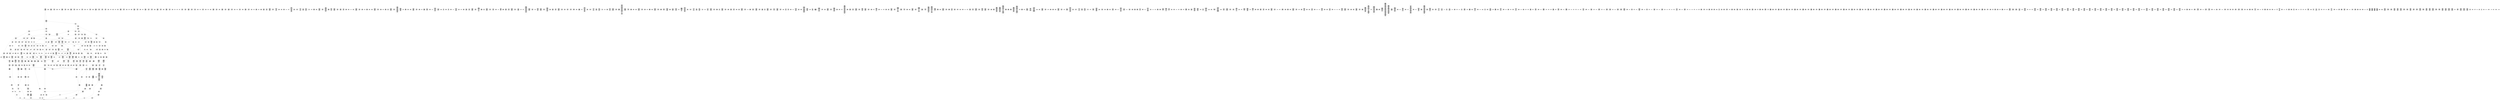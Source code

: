 /* Generated by GvGen v.1.0 (https://www.github.com/stricaud/gvgen) */

digraph G {
compound=true;
   node1 [label="[anywhere]"];
   node2 [label="# 0x0
PUSHX Data
PUSHX Data
MSTORE
PUSHX LogicData
CALLDATASIZE
LT
PUSHX Data
JUMPI
"];
   node3 [label="# 0xd
PUSHX Data
CALLDATALOAD
PUSHX BitData
SHR
PUSHX LogicData
GT
PUSHX Data
JUMPI
"];
   node4 [label="# 0x1e
PUSHX LogicData
GT
PUSHX Data
JUMPI
"];
   node5 [label="# 0x29
PUSHX LogicData
GT
PUSHX Data
JUMPI
"];
   node6 [label="# 0x34
PUSHX LogicData
EQ
PUSHX Data
JUMPI
"];
   node7 [label="# 0x3f
PUSHX LogicData
EQ
PUSHX Data
JUMPI
"];
   node8 [label="# 0x4a
PUSHX LogicData
EQ
PUSHX Data
JUMPI
"];
   node9 [label="# 0x55
PUSHX LogicData
EQ
PUSHX Data
JUMPI
"];
   node10 [label="# 0x60
PUSHX LogicData
EQ
PUSHX Data
JUMPI
"];
   node11 [label="# 0x6b
PUSHX Data
JUMP
"];
   node12 [label="# 0x6f
JUMPDEST
PUSHX LogicData
EQ
PUSHX Data
JUMPI
"];
   node13 [label="# 0x7b
PUSHX LogicData
EQ
PUSHX Data
JUMPI
"];
   node14 [label="# 0x86
PUSHX LogicData
EQ
PUSHX Data
JUMPI
"];
   node15 [label="# 0x91
PUSHX LogicData
EQ
PUSHX Data
JUMPI
"];
   node16 [label="# 0x9c
PUSHX LogicData
EQ
PUSHX Data
JUMPI
"];
   node17 [label="# 0xa7
PUSHX Data
JUMP
"];
   node18 [label="# 0xab
JUMPDEST
PUSHX LogicData
GT
PUSHX Data
JUMPI
"];
   node19 [label="# 0xb7
PUSHX LogicData
EQ
PUSHX Data
JUMPI
"];
   node20 [label="# 0xc2
PUSHX LogicData
EQ
PUSHX Data
JUMPI
"];
   node21 [label="# 0xcd
PUSHX LogicData
EQ
PUSHX Data
JUMPI
"];
   node22 [label="# 0xd8
PUSHX LogicData
EQ
PUSHX Data
JUMPI
"];
   node23 [label="# 0xe3
PUSHX LogicData
EQ
PUSHX Data
JUMPI
"];
   node24 [label="# 0xee
PUSHX Data
JUMP
"];
   node25 [label="# 0xf2
JUMPDEST
PUSHX LogicData
EQ
PUSHX Data
JUMPI
"];
   node26 [label="# 0xfe
PUSHX LogicData
EQ
PUSHX Data
JUMPI
"];
   node27 [label="# 0x109
PUSHX LogicData
EQ
PUSHX Data
JUMPI
"];
   node28 [label="# 0x114
PUSHX LogicData
EQ
PUSHX Data
JUMPI
"];
   node29 [label="# 0x11f
PUSHX Data
JUMP
"];
   node30 [label="# 0x123
JUMPDEST
PUSHX LogicData
GT
PUSHX Data
JUMPI
"];
   node31 [label="# 0x12f
PUSHX LogicData
GT
PUSHX Data
JUMPI
"];
   node32 [label="# 0x13a
PUSHX LogicData
EQ
PUSHX Data
JUMPI
"];
   node33 [label="# 0x145
PUSHX LogicData
EQ
PUSHX Data
JUMPI
"];
   node34 [label="# 0x150
PUSHX LogicData
EQ
PUSHX Data
JUMPI
"];
   node35 [label="# 0x15b
PUSHX LogicData
EQ
PUSHX Data
JUMPI
"];
   node36 [label="# 0x166
PUSHX LogicData
EQ
PUSHX Data
JUMPI
"];
   node37 [label="# 0x171
PUSHX Data
JUMP
"];
   node38 [label="# 0x175
JUMPDEST
PUSHX LogicData
EQ
PUSHX Data
JUMPI
"];
   node39 [label="# 0x181
PUSHX LogicData
EQ
PUSHX Data
JUMPI
"];
   node40 [label="# 0x18c
PUSHX LogicData
EQ
PUSHX Data
JUMPI
"];
   node41 [label="# 0x197
PUSHX LogicData
EQ
PUSHX Data
JUMPI
"];
   node42 [label="# 0x1a2
PUSHX LogicData
EQ
PUSHX Data
JUMPI
"];
   node43 [label="# 0x1ad
PUSHX Data
JUMP
"];
   node44 [label="# 0x1b1
JUMPDEST
PUSHX LogicData
GT
PUSHX Data
JUMPI
"];
   node45 [label="# 0x1bd
PUSHX LogicData
EQ
PUSHX Data
JUMPI
"];
   node46 [label="# 0x1c8
PUSHX LogicData
EQ
PUSHX Data
JUMPI
"];
   node47 [label="# 0x1d3
PUSHX LogicData
EQ
PUSHX Data
JUMPI
"];
   node48 [label="# 0x1de
PUSHX LogicData
EQ
PUSHX Data
JUMPI
"];
   node49 [label="# 0x1e9
PUSHX LogicData
EQ
PUSHX Data
JUMPI
"];
   node50 [label="# 0x1f4
PUSHX Data
JUMP
"];
   node51 [label="# 0x1f8
JUMPDEST
PUSHX LogicData
EQ
PUSHX Data
JUMPI
"];
   node52 [label="# 0x204
PUSHX LogicData
EQ
PUSHX Data
JUMPI
"];
   node53 [label="# 0x20f
PUSHX LogicData
EQ
PUSHX Data
JUMPI
"];
   node54 [label="# 0x21a
PUSHX LogicData
EQ
PUSHX Data
JUMPI
"];
   node55 [label="# 0x225
JUMPDEST
PUSHX Data
REVERT
"];
   node56 [label="# 0x22a
JUMPDEST
CALLVALUE
ISZERO
PUSHX Data
JUMPI
"];
   node57 [label="# 0x232
PUSHX Data
REVERT
"];
   node58 [label="# 0x236
JUMPDEST
PUSHX Data
PUSHX ArithData
CALLDATASIZE
SUB
ADD
PUSHX Data
PUSHX Data
JUMP
"];
   node59 [label="# 0x24c
JUMPDEST
PUSHX Data
JUMP
"];
   node60 [label="# 0x251
JUMPDEST
PUSHX MemData
MLOAD
PUSHX Data
PUSHX Data
JUMP
"];
   node61 [label="# 0x25e
JUMPDEST
PUSHX MemData
MLOAD
SUB
RETURN
"];
   node62 [label="# 0x267
JUMPDEST
CALLVALUE
ISZERO
PUSHX Data
JUMPI
"];
   node63 [label="# 0x26f
PUSHX Data
REVERT
"];
   node64 [label="# 0x273
JUMPDEST
PUSHX Data
PUSHX ArithData
CALLDATASIZE
SUB
ADD
PUSHX Data
PUSHX Data
JUMP
"];
   node65 [label="# 0x289
JUMPDEST
PUSHX Data
JUMP
"];
   node66 [label="# 0x28e
JUMPDEST
STOP
"];
   node67 [label="# 0x290
JUMPDEST
CALLVALUE
ISZERO
PUSHX Data
JUMPI
"];
   node68 [label="# 0x298
PUSHX Data
REVERT
"];
   node69 [label="# 0x29c
JUMPDEST
PUSHX Data
PUSHX Data
JUMP
"];
   node70 [label="# 0x2a5
JUMPDEST
PUSHX MemData
MLOAD
PUSHX Data
PUSHX Data
JUMP
"];
   node71 [label="# 0x2b2
JUMPDEST
PUSHX MemData
MLOAD
SUB
RETURN
"];
   node72 [label="# 0x2bb
JUMPDEST
CALLVALUE
ISZERO
PUSHX Data
JUMPI
"];
   node73 [label="# 0x2c3
PUSHX Data
REVERT
"];
   node74 [label="# 0x2c7
JUMPDEST
PUSHX Data
PUSHX ArithData
CALLDATASIZE
SUB
ADD
PUSHX Data
PUSHX Data
JUMP
"];
   node75 [label="# 0x2dd
JUMPDEST
PUSHX Data
JUMP
"];
   node76 [label="# 0x2e2
JUMPDEST
PUSHX MemData
MLOAD
PUSHX Data
PUSHX Data
JUMP
"];
   node77 [label="# 0x2ef
JUMPDEST
PUSHX MemData
MLOAD
SUB
RETURN
"];
   node78 [label="# 0x2f8
JUMPDEST
CALLVALUE
ISZERO
PUSHX Data
JUMPI
"];
   node79 [label="# 0x300
PUSHX Data
REVERT
"];
   node80 [label="# 0x304
JUMPDEST
PUSHX Data
PUSHX ArithData
CALLDATASIZE
SUB
ADD
PUSHX Data
PUSHX Data
JUMP
"];
   node81 [label="# 0x31a
JUMPDEST
PUSHX Data
JUMP
"];
   node82 [label="# 0x31f
JUMPDEST
STOP
"];
   node83 [label="# 0x321
JUMPDEST
CALLVALUE
ISZERO
PUSHX Data
JUMPI
"];
   node84 [label="# 0x329
PUSHX Data
REVERT
"];
   node85 [label="# 0x32d
JUMPDEST
PUSHX Data
PUSHX Data
JUMP
"];
   node86 [label="# 0x336
JUMPDEST
PUSHX MemData
MLOAD
PUSHX Data
PUSHX Data
JUMP
"];
   node87 [label="# 0x343
JUMPDEST
PUSHX MemData
MLOAD
SUB
RETURN
"];
   node88 [label="# 0x34c
JUMPDEST
CALLVALUE
ISZERO
PUSHX Data
JUMPI
"];
   node89 [label="# 0x354
PUSHX Data
REVERT
"];
   node90 [label="# 0x358
JUMPDEST
PUSHX Data
PUSHX ArithData
CALLDATASIZE
SUB
ADD
PUSHX Data
PUSHX Data
JUMP
"];
   node91 [label="# 0x36e
JUMPDEST
PUSHX Data
JUMP
"];
   node92 [label="# 0x373
JUMPDEST
STOP
"];
   node93 [label="# 0x375
JUMPDEST
CALLVALUE
ISZERO
PUSHX Data
JUMPI
"];
   node94 [label="# 0x37d
PUSHX Data
REVERT
"];
   node95 [label="# 0x381
JUMPDEST
PUSHX Data
PUSHX Data
JUMP
"];
   node96 [label="# 0x38a
JUMPDEST
PUSHX MemData
MLOAD
PUSHX Data
PUSHX Data
JUMP
"];
   node97 [label="# 0x397
JUMPDEST
PUSHX MemData
MLOAD
SUB
RETURN
"];
   node98 [label="# 0x3a0
JUMPDEST
CALLVALUE
ISZERO
PUSHX Data
JUMPI
"];
   node99 [label="# 0x3a8
PUSHX Data
REVERT
"];
   node100 [label="# 0x3ac
JUMPDEST
PUSHX Data
PUSHX ArithData
CALLDATASIZE
SUB
ADD
PUSHX Data
PUSHX Data
JUMP
"];
   node101 [label="# 0x3c2
JUMPDEST
PUSHX Data
JUMP
"];
   node102 [label="# 0x3c7
JUMPDEST
PUSHX MemData
MLOAD
PUSHX Data
PUSHX Data
JUMP
"];
   node103 [label="# 0x3d4
JUMPDEST
PUSHX MemData
MLOAD
SUB
RETURN
"];
   node104 [label="# 0x3dd
JUMPDEST
CALLVALUE
ISZERO
PUSHX Data
JUMPI
"];
   node105 [label="# 0x3e5
PUSHX Data
REVERT
"];
   node106 [label="# 0x3e9
JUMPDEST
PUSHX Data
PUSHX Data
JUMP
"];
   node107 [label="# 0x3f2
JUMPDEST
PUSHX MemData
MLOAD
PUSHX Data
PUSHX Data
JUMP
"];
   node108 [label="# 0x3ff
JUMPDEST
PUSHX MemData
MLOAD
SUB
RETURN
"];
   node109 [label="# 0x408
JUMPDEST
CALLVALUE
ISZERO
PUSHX Data
JUMPI
"];
   node110 [label="# 0x410
PUSHX Data
REVERT
"];
   node111 [label="# 0x414
JUMPDEST
PUSHX Data
PUSHX Data
JUMP
"];
   node112 [label="# 0x41d
JUMPDEST
PUSHX MemData
MLOAD
PUSHX Data
PUSHX Data
JUMP
"];
   node113 [label="# 0x42a
JUMPDEST
PUSHX MemData
MLOAD
SUB
RETURN
"];
   node114 [label="# 0x433
JUMPDEST
CALLVALUE
ISZERO
PUSHX Data
JUMPI
"];
   node115 [label="# 0x43b
PUSHX Data
REVERT
"];
   node116 [label="# 0x43f
JUMPDEST
PUSHX Data
PUSHX ArithData
CALLDATASIZE
SUB
ADD
PUSHX Data
PUSHX Data
JUMP
"];
   node117 [label="# 0x455
JUMPDEST
PUSHX Data
JUMP
"];
   node118 [label="# 0x45a
JUMPDEST
STOP
"];
   node119 [label="# 0x45c
JUMPDEST
CALLVALUE
ISZERO
PUSHX Data
JUMPI
"];
   node120 [label="# 0x464
PUSHX Data
REVERT
"];
   node121 [label="# 0x468
JUMPDEST
PUSHX Data
PUSHX ArithData
CALLDATASIZE
SUB
ADD
PUSHX Data
PUSHX Data
JUMP
"];
   node122 [label="# 0x47e
JUMPDEST
PUSHX Data
JUMP
"];
   node123 [label="# 0x483
JUMPDEST
STOP
"];
   node124 [label="# 0x485
JUMPDEST
CALLVALUE
ISZERO
PUSHX Data
JUMPI
"];
   node125 [label="# 0x48d
PUSHX Data
REVERT
"];
   node126 [label="# 0x491
JUMPDEST
PUSHX Data
PUSHX ArithData
CALLDATASIZE
SUB
ADD
PUSHX Data
PUSHX Data
JUMP
"];
   node127 [label="# 0x4a7
JUMPDEST
PUSHX Data
JUMP
"];
   node128 [label="# 0x4ac
JUMPDEST
PUSHX MemData
MLOAD
PUSHX Data
PUSHX Data
JUMP
"];
   node129 [label="# 0x4b9
JUMPDEST
PUSHX MemData
MLOAD
SUB
RETURN
"];
   node130 [label="# 0x4c2
JUMPDEST
CALLVALUE
ISZERO
PUSHX Data
JUMPI
"];
   node131 [label="# 0x4ca
PUSHX Data
REVERT
"];
   node132 [label="# 0x4ce
JUMPDEST
PUSHX Data
PUSHX ArithData
CALLDATASIZE
SUB
ADD
PUSHX Data
PUSHX Data
JUMP
"];
   node133 [label="# 0x4e4
JUMPDEST
PUSHX Data
JUMP
"];
   node134 [label="# 0x4e9
JUMPDEST
STOP
"];
   node135 [label="# 0x4eb
JUMPDEST
CALLVALUE
ISZERO
PUSHX Data
JUMPI
"];
   node136 [label="# 0x4f3
PUSHX Data
REVERT
"];
   node137 [label="# 0x4f7
JUMPDEST
PUSHX Data
PUSHX ArithData
CALLDATASIZE
SUB
ADD
PUSHX Data
PUSHX Data
JUMP
"];
   node138 [label="# 0x50d
JUMPDEST
PUSHX Data
JUMP
"];
   node139 [label="# 0x512
JUMPDEST
PUSHX MemData
MLOAD
PUSHX Data
PUSHX Data
JUMP
"];
   node140 [label="# 0x51f
JUMPDEST
PUSHX MemData
MLOAD
SUB
RETURN
"];
   node141 [label="# 0x528
JUMPDEST
CALLVALUE
ISZERO
PUSHX Data
JUMPI
"];
   node142 [label="# 0x530
PUSHX Data
REVERT
"];
   node143 [label="# 0x534
JUMPDEST
PUSHX Data
PUSHX ArithData
CALLDATASIZE
SUB
ADD
PUSHX Data
PUSHX Data
JUMP
"];
   node144 [label="# 0x54a
JUMPDEST
PUSHX Data
JUMP
"];
   node145 [label="# 0x54f
JUMPDEST
STOP
"];
   node146 [label="# 0x551
JUMPDEST
CALLVALUE
ISZERO
PUSHX Data
JUMPI
"];
   node147 [label="# 0x559
PUSHX Data
REVERT
"];
   node148 [label="# 0x55d
JUMPDEST
PUSHX Data
PUSHX Data
JUMP
"];
   node149 [label="# 0x566
JUMPDEST
PUSHX MemData
MLOAD
PUSHX Data
PUSHX Data
JUMP
"];
   node150 [label="# 0x573
JUMPDEST
PUSHX MemData
MLOAD
SUB
RETURN
"];
   node151 [label="# 0x57c
JUMPDEST
CALLVALUE
ISZERO
PUSHX Data
JUMPI
"];
   node152 [label="# 0x584
PUSHX Data
REVERT
"];
   node153 [label="# 0x588
JUMPDEST
PUSHX Data
PUSHX Data
JUMP
"];
   node154 [label="# 0x591
JUMPDEST
PUSHX MemData
MLOAD
PUSHX Data
PUSHX Data
JUMP
"];
   node155 [label="# 0x59e
JUMPDEST
PUSHX MemData
MLOAD
SUB
RETURN
"];
   node156 [label="# 0x5a7
JUMPDEST
CALLVALUE
ISZERO
PUSHX Data
JUMPI
"];
   node157 [label="# 0x5af
PUSHX Data
REVERT
"];
   node158 [label="# 0x5b3
JUMPDEST
PUSHX Data
PUSHX ArithData
CALLDATASIZE
SUB
ADD
PUSHX Data
PUSHX Data
JUMP
"];
   node159 [label="# 0x5c9
JUMPDEST
PUSHX Data
JUMP
"];
   node160 [label="# 0x5ce
JUMPDEST
PUSHX MemData
MLOAD
PUSHX Data
PUSHX Data
JUMP
"];
   node161 [label="# 0x5db
JUMPDEST
PUSHX MemData
MLOAD
SUB
RETURN
"];
   node162 [label="# 0x5e4
JUMPDEST
CALLVALUE
ISZERO
PUSHX Data
JUMPI
"];
   node163 [label="# 0x5ec
PUSHX Data
REVERT
"];
   node164 [label="# 0x5f0
JUMPDEST
PUSHX Data
PUSHX ArithData
CALLDATASIZE
SUB
ADD
PUSHX Data
PUSHX Data
JUMP
"];
   node165 [label="# 0x606
JUMPDEST
PUSHX Data
JUMP
"];
   node166 [label="# 0x60b
JUMPDEST
PUSHX MemData
MLOAD
PUSHX Data
PUSHX Data
JUMP
"];
   node167 [label="# 0x618
JUMPDEST
PUSHX MemData
MLOAD
SUB
RETURN
"];
   node168 [label="# 0x621
JUMPDEST
CALLVALUE
ISZERO
PUSHX Data
JUMPI
"];
   node169 [label="# 0x629
PUSHX Data
REVERT
"];
   node170 [label="# 0x62d
JUMPDEST
PUSHX Data
PUSHX ArithData
CALLDATASIZE
SUB
ADD
PUSHX Data
PUSHX Data
JUMP
"];
   node171 [label="# 0x643
JUMPDEST
PUSHX Data
JUMP
"];
   node172 [label="# 0x648
JUMPDEST
STOP
"];
   node173 [label="# 0x64a
JUMPDEST
CALLVALUE
ISZERO
PUSHX Data
JUMPI
"];
   node174 [label="# 0x652
PUSHX Data
REVERT
"];
   node175 [label="# 0x656
JUMPDEST
PUSHX Data
PUSHX Data
JUMP
"];
   node176 [label="# 0x65f
JUMPDEST
STOP
"];
   node177 [label="# 0x661
JUMPDEST
PUSHX Data
PUSHX Data
JUMP
"];
   node178 [label="# 0x669
JUMPDEST
STOP
"];
   node179 [label="# 0x66b
JUMPDEST
CALLVALUE
ISZERO
PUSHX Data
JUMPI
"];
   node180 [label="# 0x673
PUSHX Data
REVERT
"];
   node181 [label="# 0x677
JUMPDEST
PUSHX Data
PUSHX Data
JUMP
"];
   node182 [label="# 0x680
JUMPDEST
PUSHX MemData
MLOAD
PUSHX Data
PUSHX Data
JUMP
"];
   node183 [label="# 0x68d
JUMPDEST
PUSHX MemData
MLOAD
SUB
RETURN
"];
   node184 [label="# 0x696
JUMPDEST
CALLVALUE
ISZERO
PUSHX Data
JUMPI
"];
   node185 [label="# 0x69e
PUSHX Data
REVERT
"];
   node186 [label="# 0x6a2
JUMPDEST
PUSHX Data
PUSHX Data
JUMP
"];
   node187 [label="# 0x6ab
JUMPDEST
PUSHX MemData
MLOAD
PUSHX Data
PUSHX Data
JUMP
"];
   node188 [label="# 0x6b8
JUMPDEST
PUSHX MemData
MLOAD
SUB
RETURN
"];
   node189 [label="# 0x6c1
JUMPDEST
CALLVALUE
ISZERO
PUSHX Data
JUMPI
"];
   node190 [label="# 0x6c9
PUSHX Data
REVERT
"];
   node191 [label="# 0x6cd
JUMPDEST
PUSHX Data
PUSHX Data
JUMP
"];
   node192 [label="# 0x6d6
JUMPDEST
PUSHX MemData
MLOAD
PUSHX Data
PUSHX Data
JUMP
"];
   node193 [label="# 0x6e3
JUMPDEST
PUSHX MemData
MLOAD
SUB
RETURN
"];
   node194 [label="# 0x6ec
JUMPDEST
CALLVALUE
ISZERO
PUSHX Data
JUMPI
"];
   node195 [label="# 0x6f4
PUSHX Data
REVERT
"];
   node196 [label="# 0x6f8
JUMPDEST
PUSHX Data
PUSHX Data
JUMP
"];
   node197 [label="# 0x701
JUMPDEST
PUSHX MemData
MLOAD
PUSHX Data
PUSHX Data
JUMP
"];
   node198 [label="# 0x70e
JUMPDEST
PUSHX MemData
MLOAD
SUB
RETURN
"];
   node199 [label="# 0x717
JUMPDEST
CALLVALUE
ISZERO
PUSHX Data
JUMPI
"];
   node200 [label="# 0x71f
PUSHX Data
REVERT
"];
   node201 [label="# 0x723
JUMPDEST
PUSHX Data
PUSHX ArithData
CALLDATASIZE
SUB
ADD
PUSHX Data
PUSHX Data
JUMP
"];
   node202 [label="# 0x739
JUMPDEST
PUSHX Data
JUMP
"];
   node203 [label="# 0x73e
JUMPDEST
STOP
"];
   node204 [label="# 0x740
JUMPDEST
CALLVALUE
ISZERO
PUSHX Data
JUMPI
"];
   node205 [label="# 0x748
PUSHX Data
REVERT
"];
   node206 [label="# 0x74c
JUMPDEST
PUSHX Data
PUSHX Data
JUMP
"];
   node207 [label="# 0x755
JUMPDEST
PUSHX MemData
MLOAD
PUSHX Data
PUSHX Data
JUMP
"];
   node208 [label="# 0x762
JUMPDEST
PUSHX MemData
MLOAD
SUB
RETURN
"];
   node209 [label="# 0x76b
JUMPDEST
CALLVALUE
ISZERO
PUSHX Data
JUMPI
"];
   node210 [label="# 0x773
PUSHX Data
REVERT
"];
   node211 [label="# 0x777
JUMPDEST
PUSHX Data
PUSHX ArithData
CALLDATASIZE
SUB
ADD
PUSHX Data
PUSHX Data
JUMP
"];
   node212 [label="# 0x78d
JUMPDEST
PUSHX Data
JUMP
"];
   node213 [label="# 0x792
JUMPDEST
STOP
"];
   node214 [label="# 0x794
JUMPDEST
CALLVALUE
ISZERO
PUSHX Data
JUMPI
"];
   node215 [label="# 0x79c
PUSHX Data
REVERT
"];
   node216 [label="# 0x7a0
JUMPDEST
PUSHX Data
PUSHX ArithData
CALLDATASIZE
SUB
ADD
PUSHX Data
PUSHX Data
JUMP
"];
   node217 [label="# 0x7b6
JUMPDEST
PUSHX Data
JUMP
"];
   node218 [label="# 0x7bb
JUMPDEST
PUSHX MemData
MLOAD
PUSHX Data
PUSHX Data
JUMP
"];
   node219 [label="# 0x7c8
JUMPDEST
PUSHX MemData
MLOAD
SUB
RETURN
"];
   node220 [label="# 0x7d1
JUMPDEST
CALLVALUE
ISZERO
PUSHX Data
JUMPI
"];
   node221 [label="# 0x7d9
PUSHX Data
REVERT
"];
   node222 [label="# 0x7dd
JUMPDEST
PUSHX Data
PUSHX ArithData
CALLDATASIZE
SUB
ADD
PUSHX Data
PUSHX Data
JUMP
"];
   node223 [label="# 0x7f3
JUMPDEST
PUSHX Data
JUMP
"];
   node224 [label="# 0x7f8
JUMPDEST
PUSHX MemData
MLOAD
PUSHX Data
PUSHX Data
JUMP
"];
   node225 [label="# 0x805
JUMPDEST
PUSHX MemData
MLOAD
SUB
RETURN
"];
   node226 [label="# 0x80e
JUMPDEST
CALLVALUE
ISZERO
PUSHX Data
JUMPI
"];
   node227 [label="# 0x816
PUSHX Data
REVERT
"];
   node228 [label="# 0x81a
JUMPDEST
PUSHX Data
PUSHX Data
JUMP
"];
   node229 [label="# 0x823
JUMPDEST
PUSHX MemData
MLOAD
PUSHX Data
PUSHX Data
JUMP
"];
   node230 [label="# 0x830
JUMPDEST
PUSHX MemData
MLOAD
SUB
RETURN
"];
   node231 [label="# 0x839
JUMPDEST
PUSHX Data
PUSHX ArithData
CALLDATASIZE
SUB
ADD
PUSHX Data
PUSHX Data
JUMP
"];
   node232 [label="# 0x84e
JUMPDEST
PUSHX Data
JUMP
"];
   node233 [label="# 0x853
JUMPDEST
STOP
"];
   node234 [label="# 0x855
JUMPDEST
CALLVALUE
ISZERO
PUSHX Data
JUMPI
"];
   node235 [label="# 0x85d
PUSHX Data
REVERT
"];
   node236 [label="# 0x861
JUMPDEST
PUSHX Data
PUSHX Data
JUMP
"];
   node237 [label="# 0x86a
JUMPDEST
PUSHX MemData
MLOAD
PUSHX Data
PUSHX Data
JUMP
"];
   node238 [label="# 0x877
JUMPDEST
PUSHX MemData
MLOAD
SUB
RETURN
"];
   node239 [label="# 0x880
JUMPDEST
CALLVALUE
ISZERO
PUSHX Data
JUMPI
"];
   node240 [label="# 0x888
PUSHX Data
REVERT
"];
   node241 [label="# 0x88c
JUMPDEST
PUSHX Data
PUSHX ArithData
CALLDATASIZE
SUB
ADD
PUSHX Data
PUSHX Data
JUMP
"];
   node242 [label="# 0x8a2
JUMPDEST
PUSHX Data
JUMP
"];
   node243 [label="# 0x8a7
JUMPDEST
PUSHX MemData
MLOAD
PUSHX Data
PUSHX Data
JUMP
"];
   node244 [label="# 0x8b4
JUMPDEST
PUSHX MemData
MLOAD
SUB
RETURN
"];
   node245 [label="# 0x8bd
JUMPDEST
CALLVALUE
ISZERO
PUSHX Data
JUMPI
"];
   node246 [label="# 0x8c5
PUSHX Data
REVERT
"];
   node247 [label="# 0x8c9
JUMPDEST
PUSHX Data
PUSHX ArithData
CALLDATASIZE
SUB
ADD
PUSHX Data
PUSHX Data
JUMP
"];
   node248 [label="# 0x8df
JUMPDEST
PUSHX Data
JUMP
"];
   node249 [label="# 0x8e4
JUMPDEST
STOP
"];
   node250 [label="# 0x8e6
JUMPDEST
PUSHX Data
PUSHX Data
PUSHX Data
JUMP
"];
   node251 [label="# 0x8f1
JUMPDEST
JUMP
"];
   node252 [label="# 0x8f8
JUMPDEST
PUSHX Data
PUSHX Data
JUMP
"];
   node253 [label="# 0x900
JUMPDEST
PUSHX BitData
AND
PUSHX Data
PUSHX Data
JUMP
"];
   node254 [label="# 0x91e
JUMPDEST
PUSHX BitData
AND
EQ
PUSHX Data
JUMPI
"];
   node255 [label="# 0x93a
PUSHX MemData
MLOAD
PUSHX Data
MSTORE
PUSHX ArithData
ADD
PUSHX Data
PUSHX Data
JUMP
"];
   node256 [label="# 0x96b
JUMPDEST
PUSHX MemData
MLOAD
SUB
REVERT
"];
   node257 [label="# 0x974
JUMPDEST
PUSHX LogicData
ISZERO
ISZERO
ISZERO
ISZERO
EQ
ISZERO
PUSHX Data
JUMPI
"];
   node258 [label="# 0x982
PUSHX Data
PUSHX Data
JUMP
"];
   node259 [label="# 0x989
JUMPDEST
PUSHX Data
JUMP
"];
   node260 [label="# 0x98e
JUMPDEST
PUSHX Data
PUSHX Data
JUMP
"];
   node261 [label="# 0x996
JUMPDEST
"];
   node262 [label="# 0x997
JUMPDEST
JUMP
"];
   node263 [label="# 0x99a
JUMPDEST
PUSHX Data
PUSHX StorData
SLOAD
PUSHX Data
PUSHX Data
JUMP
"];
   node264 [label="# 0x9a9
JUMPDEST
PUSHX ArithData
ADD
PUSHX ArithData
DIV
MUL
PUSHX ArithData
ADD
PUSHX MemData
MLOAD
ADD
PUSHX Data
MSTORE
MSTORE
PUSHX ArithData
ADD
SLOAD
PUSHX Data
PUSHX Data
JUMP
"];
   node265 [label="# 0x9d5
JUMPDEST
ISZERO
PUSHX Data
JUMPI
"];
   node266 [label="# 0x9dc
PUSHX LogicData
LT
PUSHX Data
JUMPI
"];
   node267 [label="# 0x9e4
PUSHX ArithData
SLOAD
DIV
MUL
MSTORE
PUSHX ArithData
ADD
PUSHX Data
JUMP
"];
   node268 [label="# 0x9f7
JUMPDEST
ADD
PUSHX Data
MSTORE
PUSHX Data
PUSHX Data
SHA3
"];
   node269 [label="# 0xa05
JUMPDEST
SLOAD
MSTORE
PUSHX ArithData
ADD
PUSHX ArithData
ADD
GT
PUSHX Data
JUMPI
"];
   node270 [label="# 0xa19
SUB
PUSHX BitData
AND
ADD
"];
   node271 [label="# 0xa22
JUMPDEST
JUMP
"];
   node272 [label="# 0xa2c
JUMPDEST
PUSHX Data
PUSHX Data
PUSHX Data
JUMP
"];
   node273 [label="# 0xa37
JUMPDEST
PUSHX Data
JUMPI
"];
   node274 [label="# 0xa3c
PUSHX MemData
MLOAD
PUSHX Data
MSTORE
PUSHX ArithData
ADD
PUSHX Data
PUSHX Data
JUMP
"];
   node275 [label="# 0xa6d
JUMPDEST
PUSHX MemData
MLOAD
SUB
REVERT
"];
   node276 [label="# 0xa76
JUMPDEST
PUSHX Data
PUSHX ArithData
MSTORE
PUSHX ArithData
ADD
MSTORE
PUSHX ArithData
ADD
PUSHX Data
SHA3
PUSHX ArithData
SLOAD
PUSHX ArithData
EXP
DIV
PUSHX BitData
AND
JUMP
"];
   node277 [label="# 0xab1
JUMPDEST
PUSHX Data
PUSHX Data
PUSHX Data
JUMP
"];
   node278 [label="# 0xabc
JUMPDEST
PUSHX BitData
AND
PUSHX BitData
AND
EQ
ISZERO
PUSHX Data
JUMPI
"];
   node279 [label="# 0xaf3
PUSHX MemData
MLOAD
PUSHX Data
MSTORE
PUSHX ArithData
ADD
PUSHX Data
PUSHX Data
JUMP
"];
   node280 [label="# 0xb24
JUMPDEST
PUSHX MemData
MLOAD
SUB
REVERT
"];
   node281 [label="# 0xb2d
JUMPDEST
PUSHX BitData
AND
PUSHX Data
PUSHX Data
JUMP
"];
   node282 [label="# 0xb4c
JUMPDEST
PUSHX BitData
AND
EQ
PUSHX Data
JUMPI
"];
   node283 [label="# 0xb69
PUSHX Data
PUSHX Data
PUSHX Data
JUMP
"];
   node284 [label="# 0xb75
JUMPDEST
PUSHX Data
JUMP
"];
   node285 [label="# 0xb7a
JUMPDEST
"];
   node286 [label="# 0xb7b
JUMPDEST
PUSHX Data
JUMPI
"];
   node287 [label="# 0xb80
PUSHX MemData
MLOAD
PUSHX Data
MSTORE
PUSHX ArithData
ADD
PUSHX Data
PUSHX Data
JUMP
"];
   node288 [label="# 0xbb1
JUMPDEST
PUSHX MemData
MLOAD
SUB
REVERT
"];
   node289 [label="# 0xbba
JUMPDEST
PUSHX Data
PUSHX Data
JUMP
"];
   node290 [label="# 0xbc4
JUMPDEST
JUMP
"];
   node291 [label="# 0xbc9
JUMPDEST
PUSHX Data
PUSHX StorData
SLOAD
JUMP
"];
   node292 [label="# 0xbd6
JUMPDEST
PUSHX Data
PUSHX Data
PUSHX Data
JUMP
"];
   node293 [label="# 0xbe1
JUMPDEST
PUSHX Data
JUMP
"];
   node294 [label="# 0xbe7
JUMPDEST
PUSHX Data
JUMPI
"];
   node295 [label="# 0xbec
PUSHX MemData
MLOAD
PUSHX Data
MSTORE
PUSHX ArithData
ADD
PUSHX Data
PUSHX Data
JUMP
"];
   node296 [label="# 0xc1d
JUMPDEST
PUSHX MemData
MLOAD
SUB
REVERT
"];
   node297 [label="# 0xc26
JUMPDEST
PUSHX Data
PUSHX Data
JUMP
"];
   node298 [label="# 0xc31
JUMPDEST
JUMP
"];
   node299 [label="# 0xc36
JUMPDEST
PUSHX Data
PUSHX StorData
SLOAD
JUMP
"];
   node300 [label="# 0xc40
JUMPDEST
PUSHX Data
PUSHX Data
PUSHX Data
JUMP
"];
   node301 [label="# 0xc4b
JUMPDEST
LT
PUSHX Data
JUMPI
"];
   node302 [label="# 0xc52
PUSHX MemData
MLOAD
PUSHX Data
MSTORE
PUSHX ArithData
ADD
PUSHX Data
PUSHX Data
JUMP
"];
   node303 [label="# 0xc83
JUMPDEST
PUSHX MemData
MLOAD
SUB
REVERT
"];
   node304 [label="# 0xc8c
JUMPDEST
PUSHX Data
PUSHX ArithData
PUSHX BitData
AND
PUSHX BitData
AND
MSTORE
PUSHX ArithData
ADD
MSTORE
PUSHX ArithData
ADD
PUSHX Data
SHA3
PUSHX ArithData
MSTORE
PUSHX ArithData
ADD
MSTORE
PUSHX ArithData
ADD
PUSHX Data
SHA3
SLOAD
JUMP
"];
   node305 [label="# 0xce5
JUMPDEST
PUSHX Data
JUMP
"];
   node306 [label="# 0xceb
JUMPDEST
PUSHX Data
JUMP
"];
   node307 [label="# 0xd03
JUMPDEST
PUSHX Data
PUSHX MemData
MLOAD
PUSHX ArithData
ADD
PUSHX Data
MSTORE
PUSHX Data
MSTORE
PUSHX Data
JUMP
"];
   node308 [label="# 0xd1e
JUMPDEST
JUMP
"];
   node309 [label="# 0xd23
JUMPDEST
PUSHX Data
PUSHX Data
PUSHX Data
JUMP
"];
   node310 [label="# 0xd2e
JUMPDEST
PUSHX Data
JUMP
"];
   node311 [label="# 0xd34
JUMPDEST
PUSHX Data
JUMPI
"];
   node312 [label="# 0xd39
PUSHX MemData
MLOAD
PUSHX Data
MSTORE
PUSHX ArithData
ADD
PUSHX Data
PUSHX Data
JUMP
"];
   node313 [label="# 0xd6a
JUMPDEST
PUSHX MemData
MLOAD
SUB
REVERT
"];
   node314 [label="# 0xd73
JUMPDEST
PUSHX Data
PUSHX Data
JUMP
"];
   node315 [label="# 0xd7c
JUMPDEST
JUMP
"];
   node316 [label="# 0xd7f
JUMPDEST
PUSHX Data
PUSHX Data
PUSHX Data
PUSHX Data
JUMP
"];
   node317 [label="# 0xd8c
JUMPDEST
PUSHX Data
PUSHX LogicData
GT
ISZERO
PUSHX Data
JUMPI
"];
   node318 [label="# 0xda2
PUSHX Data
PUSHX Data
JUMP
"];
   node319 [label="# 0xda9
JUMPDEST
"];
   node320 [label="# 0xdaa
JUMPDEST
PUSHX MemData
MLOAD
MSTORE
PUSHX ArithData
MUL
PUSHX ArithData
ADD
ADD
PUSHX Data
MSTORE
ISZERO
PUSHX Data
JUMPI
"];
   node321 [label="# 0xdc4
PUSHX ArithData
ADD
PUSHX ArithData
MUL
CALLDATASIZE
CALLDATACOPY
ADD
"];
   node322 [label="# 0xdd8
JUMPDEST
PUSHX Data
"];
   node323 [label="# 0xdde
JUMPDEST
LT
ISZERO
PUSHX Data
JUMPI
"];
   node324 [label="# 0xde7
PUSHX Data
PUSHX Data
JUMP
"];
   node325 [label="# 0xdf0
JUMPDEST
MLOAD
LT
PUSHX Data
JUMPI
"];
   node326 [label="# 0xdfb
PUSHX Data
PUSHX Data
JUMP
"];
   node327 [label="# 0xe02
JUMPDEST
"];
   node328 [label="# 0xe03
JUMPDEST
PUSHX ArithData
MUL
PUSHX ArithData
ADD
ADD
MSTORE
PUSHX Data
PUSHX Data
JUMP
"];
   node329 [label="# 0xe1a
JUMPDEST
PUSHX Data
JUMP
"];
   node330 [label="# 0xe22
JUMPDEST
JUMP
"];
   node331 [label="# 0xe2d
JUMPDEST
PUSHX Data
PUSHX Data
JUMP
"];
   node332 [label="# 0xe35
JUMPDEST
PUSHX BitData
AND
PUSHX Data
PUSHX Data
JUMP
"];
   node333 [label="# 0xe53
JUMPDEST
PUSHX BitData
AND
EQ
PUSHX Data
JUMPI
"];
   node334 [label="# 0xe6f
PUSHX MemData
MLOAD
PUSHX Data
MSTORE
PUSHX ArithData
ADD
PUSHX Data
PUSHX Data
JUMP
"];
   node335 [label="# 0xea0
JUMPDEST
PUSHX MemData
MLOAD
SUB
REVERT
"];
   node336 [label="# 0xea9
JUMPDEST
PUSHX StorData
PUSHX ArithData
PUSHX ArithData
EXP
SLOAD
PUSHX ArithData
MUL
NOT
AND
PUSHX BitData
AND
MUL
OR
SSTORE
JUMP
"];
   node337 [label="# 0xeed
JUMPDEST
PUSHX Data
PUSHX Data
PUSHX Data
JUMP
"];
   node338 [label="# 0xef7
JUMPDEST
LT
PUSHX Data
JUMPI
"];
   node339 [label="# 0xefe
PUSHX MemData
MLOAD
PUSHX Data
MSTORE
PUSHX ArithData
ADD
PUSHX Data
PUSHX Data
JUMP
"];
   node340 [label="# 0xf2f
JUMPDEST
PUSHX MemData
MLOAD
SUB
REVERT
"];
   node341 [label="# 0xf38
JUMPDEST
PUSHX StorData
SLOAD
LT
PUSHX Data
JUMPI
"];
   node342 [label="# 0xf44
PUSHX Data
PUSHX Data
JUMP
"];
   node343 [label="# 0xf4b
JUMPDEST
"];
   node344 [label="# 0xf4c
JUMPDEST
PUSHX Data
MSTORE
PUSHX Data
PUSHX Data
SHA3
ADD
SLOAD
JUMP
"];
   node345 [label="# 0xf5e
JUMPDEST
PUSHX Data
PUSHX Data
JUMP
"];
   node346 [label="# 0xf66
JUMPDEST
PUSHX BitData
AND
PUSHX Data
PUSHX Data
JUMP
"];
   node347 [label="# 0xf84
JUMPDEST
PUSHX BitData
AND
EQ
PUSHX Data
JUMPI
"];
   node348 [label="# 0xfa0
PUSHX MemData
MLOAD
PUSHX Data
MSTORE
PUSHX ArithData
ADD
PUSHX Data
PUSHX Data
JUMP
"];
   node349 [label="# 0xfd1
JUMPDEST
PUSHX MemData
MLOAD
SUB
REVERT
"];
   node350 [label="# 0xfda
JUMPDEST
PUSHX Data
MLOAD
PUSHX ArithData
ADD
PUSHX Data
PUSHX Data
JUMP
"];
   node351 [label="# 0xff0
JUMPDEST
JUMP
"];
   node352 [label="# 0xff4
JUMPDEST
PUSHX Data
PUSHX Data
PUSHX Data
JUMP
"];
   node353 [label="# 0xffe
JUMPDEST
JUMP
"];
   node354 [label="# 0x1003
JUMPDEST
PUSHX Data
PUSHX StorData
PUSHX ArithData
SLOAD
PUSHX ArithData
EXP
DIV
PUSHX BitData
AND
JUMP
"];
   node355 [label="# 0x101a
JUMPDEST
PUSHX Data
PUSHX Data
PUSHX ArithData
MSTORE
PUSHX ArithData
ADD
MSTORE
PUSHX ArithData
ADD
PUSHX Data
SHA3
PUSHX ArithData
SLOAD
PUSHX ArithData
EXP
DIV
PUSHX BitData
AND
PUSHX BitData
PUSHX BitData
AND
PUSHX BitData
AND
EQ
ISZERO
PUSHX Data
JUMPI
"];
   node356 [label="# 0x1089
PUSHX MemData
MLOAD
PUSHX Data
MSTORE
PUSHX ArithData
ADD
PUSHX Data
PUSHX Data
JUMP
"];
   node357 [label="# 0x10ba
JUMPDEST
PUSHX MemData
MLOAD
SUB
REVERT
"];
   node358 [label="# 0x10c3
JUMPDEST
JUMP
"];
   node359 [label="# 0x10cc
JUMPDEST
PUSHX BitData
PUSHX BitData
AND
PUSHX BitData
AND
EQ
ISZERO
PUSHX Data
JUMPI
"];
   node360 [label="# 0x1103
PUSHX MemData
MLOAD
PUSHX Data
MSTORE
PUSHX ArithData
ADD
PUSHX Data
PUSHX Data
JUMP
"];
   node361 [label="# 0x1134
JUMPDEST
PUSHX MemData
MLOAD
SUB
REVERT
"];
   node362 [label="# 0x113d
JUMPDEST
PUSHX Data
PUSHX ArithData
PUSHX BitData
AND
PUSHX BitData
AND
MSTORE
PUSHX ArithData
ADD
MSTORE
PUSHX ArithData
ADD
PUSHX Data
SHA3
SLOAD
JUMP
"];
   node363 [label="# 0x1184
JUMPDEST
PUSHX Data
PUSHX Data
JUMP
"];
   node364 [label="# 0x118c
JUMPDEST
PUSHX BitData
AND
PUSHX Data
PUSHX Data
JUMP
"];
   node365 [label="# 0x11aa
JUMPDEST
PUSHX BitData
AND
EQ
PUSHX Data
JUMPI
"];
   node366 [label="# 0x11c6
PUSHX MemData
MLOAD
PUSHX Data
MSTORE
PUSHX ArithData
ADD
PUSHX Data
PUSHX Data
JUMP
"];
   node367 [label="# 0x11f7
JUMPDEST
PUSHX MemData
MLOAD
SUB
REVERT
"];
   node368 [label="# 0x1200
JUMPDEST
PUSHX Data
SSTORE
JUMP
"];
   node369 [label="# 0x120a
JUMPDEST
PUSHX Data
PUSHX Data
JUMP
"];
   node370 [label="# 0x1212
JUMPDEST
PUSHX BitData
AND
PUSHX Data
PUSHX Data
JUMP
"];
   node371 [label="# 0x1230
JUMPDEST
PUSHX BitData
AND
EQ
PUSHX Data
JUMPI
"];
   node372 [label="# 0x124c
PUSHX MemData
MLOAD
PUSHX Data
MSTORE
PUSHX ArithData
ADD
PUSHX Data
PUSHX Data
JUMP
"];
   node373 [label="# 0x127d
JUMPDEST
PUSHX MemData
MLOAD
SUB
REVERT
"];
   node374 [label="# 0x1286
JUMPDEST
PUSHX Data
PUSHX Data
PUSHX Data
JUMP
"];
   node375 [label="# 0x1290
JUMPDEST
JUMP
"];
   node376 [label="# 0x1292
JUMPDEST
PUSHX Data
PUSHX Data
JUMP
"];
   node377 [label="# 0x129a
JUMPDEST
PUSHX BitData
AND
PUSHX Data
PUSHX Data
JUMP
"];
   node378 [label="# 0x12b8
JUMPDEST
PUSHX BitData
AND
EQ
PUSHX Data
JUMPI
"];
   node379 [label="# 0x12d4
PUSHX MemData
MLOAD
PUSHX Data
MSTORE
PUSHX ArithData
ADD
PUSHX Data
PUSHX Data
JUMP
"];
   node380 [label="# 0x1305
JUMPDEST
PUSHX MemData
MLOAD
SUB
REVERT
"];
   node381 [label="# 0x130e
JUMPDEST
PUSHX Data
SELFBALANCE
PUSHX LogicData
GT
PUSHX Data
JUMPI
"];
   node382 [label="# 0x131c
PUSHX Data
REVERT
"];
   node383 [label="# 0x1320
JUMPDEST
PUSHX Data
PUSHX Data
PUSHX Data
PUSHX Data
PUSHX Data
PUSHX Data
PUSHX BitData
PUSHX BitData
AND
JUMP
"];
   node384 [label="# 0x1351
JUMPDEST
PUSHX BitData
PUSHX BitData
AND
JUMP
"];
   node385 [label="# 0x135f
JUMPDEST
PUSHX Data
JUMP
"];
   node386 [label="# 0x1364
JUMPDEST
PUSHX Data
PUSHX Data
SELFBALANCE
PUSHX Data
JUMP
"];
   node387 [label="# 0x1382
JUMPDEST
JUMP
"];
   node388 [label="# 0x1385
JUMPDEST
PUSHX Data
JUMP
"];
   node389 [label="# 0x138a
JUMPDEST
PUSHX Data
PUSHX StorData
PUSHX ArithData
SLOAD
PUSHX ArithData
EXP
DIV
PUSHX BitData
AND
JUMP
"];
   node390 [label="# 0x13b4
JUMPDEST
PUSHX Data
PUSHX StorData
SLOAD
PUSHX Data
PUSHX Data
JUMP
"];
   node391 [label="# 0x13c3
JUMPDEST
PUSHX ArithData
ADD
PUSHX ArithData
DIV
MUL
PUSHX ArithData
ADD
PUSHX MemData
MLOAD
ADD
PUSHX Data
MSTORE
MSTORE
PUSHX ArithData
ADD
SLOAD
PUSHX Data
PUSHX Data
JUMP
"];
   node392 [label="# 0x13ef
JUMPDEST
ISZERO
PUSHX Data
JUMPI
"];
   node393 [label="# 0x13f6
PUSHX LogicData
LT
PUSHX Data
JUMPI
"];
   node394 [label="# 0x13fe
PUSHX ArithData
SLOAD
DIV
MUL
MSTORE
PUSHX ArithData
ADD
PUSHX Data
JUMP
"];
   node395 [label="# 0x1411
JUMPDEST
ADD
PUSHX Data
MSTORE
PUSHX Data
PUSHX Data
SHA3
"];
   node396 [label="# 0x141f
JUMPDEST
SLOAD
MSTORE
PUSHX ArithData
ADD
PUSHX ArithData
ADD
GT
PUSHX Data
JUMPI
"];
   node397 [label="# 0x1433
SUB
PUSHX BitData
AND
ADD
"];
   node398 [label="# 0x143c
JUMPDEST
JUMP
"];
   node399 [label="# 0x1446
JUMPDEST
PUSHX StorData
PUSHX ArithData
SLOAD
PUSHX ArithData
EXP
DIV
PUSHX BitData
AND
JUMP
"];
   node400 [label="# 0x146c
JUMPDEST
PUSHX Data
PUSHX Data
JUMP
"];
   node401 [label="# 0x1474
JUMPDEST
PUSHX BitData
AND
PUSHX BitData
AND
EQ
ISZERO
PUSHX Data
JUMPI
"];
   node402 [label="# 0x14a8
PUSHX MemData
MLOAD
PUSHX Data
MSTORE
PUSHX ArithData
ADD
PUSHX Data
PUSHX Data
JUMP
"];
   node403 [label="# 0x14d9
JUMPDEST
PUSHX MemData
MLOAD
SUB
REVERT
"];
   node404 [label="# 0x14e2
JUMPDEST
PUSHX Data
PUSHX Data
PUSHX Data
PUSHX Data
JUMP
"];
   node405 [label="# 0x14ef
JUMPDEST
PUSHX BitData
AND
PUSHX BitData
AND
MSTORE
PUSHX ArithData
ADD
MSTORE
PUSHX ArithData
ADD
PUSHX Data
SHA3
PUSHX ArithData
PUSHX BitData
AND
PUSHX BitData
AND
MSTORE
PUSHX ArithData
ADD
MSTORE
PUSHX ArithData
ADD
PUSHX Data
SHA3
PUSHX ArithData
PUSHX ArithData
EXP
SLOAD
PUSHX ArithData
MUL
NOT
AND
ISZERO
ISZERO
MUL
OR
SSTORE
PUSHX BitData
AND
PUSHX Data
PUSHX Data
JUMP
"];
   node406 [label="# 0x159c
JUMPDEST
PUSHX BitData
AND
PUSHX Data
PUSHX MemData
MLOAD
PUSHX Data
PUSHX Data
JUMP
"];
   node407 [label="# 0x15e1
JUMPDEST
PUSHX MemData
MLOAD
SUB
LOGX
JUMP
"];
   node408 [label="# 0x15ed
JUMPDEST
PUSHX StorData
SLOAD
JUMP
"];
   node409 [label="# 0x15f3
JUMPDEST
PUSHX Data
PUSHX Data
PUSHX Data
JUMP
"];
   node410 [label="# 0x15fe
JUMPDEST
PUSHX Data
JUMP
"];
   node411 [label="# 0x1604
JUMPDEST
PUSHX Data
JUMPI
"];
   node412 [label="# 0x1609
PUSHX MemData
MLOAD
PUSHX Data
MSTORE
PUSHX ArithData
ADD
PUSHX Data
PUSHX Data
JUMP
"];
   node413 [label="# 0x163a
JUMPDEST
PUSHX MemData
MLOAD
SUB
REVERT
"];
   node414 [label="# 0x1643
JUMPDEST
PUSHX Data
PUSHX Data
JUMP
"];
   node415 [label="# 0x164f
JUMPDEST
JUMP
"];
   node416 [label="# 0x1655
JUMPDEST
PUSHX Data
PUSHX Data
PUSHX Data
JUMP
"];
   node417 [label="# 0x1660
JUMPDEST
PUSHX Data
JUMPI
"];
   node418 [label="# 0x1665
PUSHX MemData
MLOAD
PUSHX Data
MSTORE
PUSHX ArithData
ADD
PUSHX Data
PUSHX Data
JUMP
"];
   node419 [label="# 0x1696
JUMPDEST
PUSHX MemData
MLOAD
SUB
REVERT
"];
   node420 [label="# 0x169f
JUMPDEST
PUSHX Data
PUSHX Data
PUSHX Data
JUMP
"];
   node421 [label="# 0x16a9
JUMPDEST
PUSHX LogicData
MLOAD
GT
PUSHX Data
JUMPI
"];
   node422 [label="# 0x16b5
PUSHX MemData
MLOAD
PUSHX ArithData
ADD
PUSHX Data
MSTORE
PUSHX Data
MSTORE
PUSHX Data
JUMP
"];
   node423 [label="# 0x16c9
JUMPDEST
PUSHX Data
PUSHX Data
JUMP
"];
   node424 [label="# 0x16d3
JUMPDEST
PUSHX MemData
MLOAD
PUSHX ArithData
ADD
PUSHX Data
PUSHX Data
JUMP
"];
   node425 [label="# 0x16e4
JUMPDEST
PUSHX MemData
MLOAD
PUSHX ArithData
SUB
SUB
MSTORE
PUSHX Data
MSTORE
"];
   node426 [label="# 0x16f4
JUMPDEST
JUMP
"];
   node427 [label="# 0x16fc
JUMPDEST
PUSHX LogicData
PUSHX Data
PUSHX ArithData
MSTORE
PUSHX ArithData
ADD
MSTORE
PUSHX ArithData
ADD
PUSHX Data
SHA3
SLOAD
EQ
JUMP
"];
   node428 [label="# 0x171b
JUMPDEST
PUSHX StorData
SLOAD
PUSHX Data
PUSHX Data
JUMP
"];
   node429 [label="# 0x1728
JUMPDEST
PUSHX ArithData
ADD
PUSHX ArithData
DIV
MUL
PUSHX ArithData
ADD
PUSHX MemData
MLOAD
ADD
PUSHX Data
MSTORE
MSTORE
PUSHX ArithData
ADD
SLOAD
PUSHX Data
PUSHX Data
JUMP
"];
   node430 [label="# 0x1754
JUMPDEST
ISZERO
PUSHX Data
JUMPI
"];
   node431 [label="# 0x175b
PUSHX LogicData
LT
PUSHX Data
JUMPI
"];
   node432 [label="# 0x1763
PUSHX ArithData
SLOAD
DIV
MUL
MSTORE
PUSHX ArithData
ADD
PUSHX Data
JUMP
"];
   node433 [label="# 0x1776
JUMPDEST
ADD
PUSHX Data
MSTORE
PUSHX Data
PUSHX Data
SHA3
"];
   node434 [label="# 0x1784
JUMPDEST
SLOAD
MSTORE
PUSHX ArithData
ADD
PUSHX ArithData
ADD
GT
PUSHX Data
JUMPI
"];
   node435 [label="# 0x1798
SUB
PUSHX BitData
AND
ADD
"];
   node436 [label="# 0x17a1
JUMPDEST
JUMP
"];
   node437 [label="# 0x17a9
JUMPDEST
PUSHX StorData
SLOAD
TIMESTAMP
GT
ISZERO
PUSHX Data
JUMPI
"];
   node438 [label="# 0x17b4
PUSHX MemData
MLOAD
PUSHX Data
MSTORE
PUSHX ArithData
ADD
PUSHX Data
PUSHX Data
JUMP
"];
   node439 [label="# 0x17e5
JUMPDEST
PUSHX MemData
MLOAD
SUB
REVERT
"];
   node440 [label="# 0x17ee
JUMPDEST
PUSHX Data
PUSHX Data
PUSHX Data
JUMP
"];
   node441 [label="# 0x17f9
JUMPDEST
GT
ISZERO
PUSHX Data
JUMPI
"];
   node442 [label="# 0x1800
PUSHX MemData
MLOAD
PUSHX Data
MSTORE
PUSHX ArithData
ADD
PUSHX Data
PUSHX Data
JUMP
"];
   node443 [label="# 0x1831
JUMPDEST
PUSHX MemData
MLOAD
SUB
REVERT
"];
   node444 [label="# 0x183a
JUMPDEST
PUSHX Data
PUSHX Data
JUMP
"];
   node445 [label="# 0x1842
JUMPDEST
PUSHX BitData
AND
PUSHX Data
PUSHX Data
JUMP
"];
   node446 [label="# 0x1860
JUMPDEST
PUSHX BitData
AND
EQ
PUSHX Data
JUMPI
"];
   node447 [label="# 0x187c
PUSHX Data
PUSHX Data
JUMP
"];
   node448 [label="# 0x1883
JUMPDEST
ISZERO
PUSHX Data
JUMPI
"];
   node449 [label="# 0x1889
PUSHX MemData
MLOAD
PUSHX Data
MSTORE
PUSHX ArithData
ADD
PUSHX Data
PUSHX Data
JUMP
"];
   node450 [label="# 0x18ba
JUMPDEST
PUSHX MemData
MLOAD
SUB
REVERT
"];
   node451 [label="# 0x18c3
JUMPDEST
"];
   node452 [label="# 0x18c4
JUMPDEST
PUSHX Data
PUSHX Data
PUSHX Data
JUMP
"];
   node453 [label="# 0x18ce
JUMPDEST
PUSHX LogicData
GT
ISZERO
PUSHX Data
JUMPI
"];
   node454 [label="# 0x18db
PUSHX MemData
MLOAD
PUSHX Data
MSTORE
PUSHX ArithData
ADD
PUSHX Data
PUSHX Data
JUMP
"];
   node455 [label="# 0x190c
JUMPDEST
PUSHX MemData
MLOAD
SUB
REVERT
"];
   node456 [label="# 0x1915
JUMPDEST
PUSHX Data
MLOAD
PUSHX Data
PUSHX Data
JUMP
"];
   node457 [label="# 0x1925
JUMPDEST
GT
ISZERO
PUSHX Data
JUMPI
"];
   node458 [label="# 0x192c
PUSHX MemData
MLOAD
PUSHX Data
MSTORE
PUSHX ArithData
ADD
PUSHX Data
PUSHX Data
JUMP
"];
   node459 [label="# 0x195d
JUMPDEST
PUSHX MemData
MLOAD
SUB
REVERT
"];
   node460 [label="# 0x1966
JUMPDEST
PUSHX LogicData
MLOAD
GT
ISZERO
PUSHX Data
JUMPI
"];
   node461 [label="# 0x1971
PUSHX MemData
MLOAD
PUSHX Data
MSTORE
PUSHX ArithData
ADD
PUSHX Data
PUSHX Data
JUMP
"];
   node462 [label="# 0x19a2
JUMPDEST
PUSHX MemData
MLOAD
SUB
REVERT
"];
   node463 [label="# 0x19ab
JUMPDEST
PUSHX Data
"];
   node464 [label="# 0x19ae
JUMPDEST
MLOAD
LT
ISZERO
PUSHX Data
JUMPI
"];
   node465 [label="# 0x19b8
PUSHX Data
MLOAD
LT
PUSHX Data
JUMPI
"];
   node466 [label="# 0x19c4
PUSHX Data
PUSHX Data
JUMP
"];
   node467 [label="# 0x19cb
JUMPDEST
"];
   node468 [label="# 0x19cc
JUMPDEST
PUSHX ArithData
MUL
PUSHX ArithData
ADD
ADD
MLOAD
PUSHX Data
PUSHX Data
JUMP
"];
   node469 [label="# 0x19df
JUMPDEST
ISZERO
PUSHX Data
JUMPI
"];
   node470 [label="# 0x19e6
PUSHX Data
PUSHX Data
JUMP
"];
   node471 [label="# 0x19ee
JUMPDEST
PUSHX BitData
AND
PUSHX StorData
PUSHX ArithData
SLOAD
PUSHX ArithData
EXP
DIV
PUSHX BitData
AND
PUSHX BitData
AND
PUSHX BitData
PUSHX MemData
MLOAD
PUSHX BitData
AND
PUSHX BitData
SHL
MSTORE
PUSHX ArithData
ADD
PUSHX Data
PUSHX Data
JUMP
"];
   node472 [label="# 0x1a5f
JUMPDEST
PUSHX Data
PUSHX MemData
MLOAD
SUB
EXTCODESIZE
ISZERO
ISZERO
PUSHX Data
JUMPI
"];
   node473 [label="# 0x1a73
PUSHX Data
REVERT
"];
   node474 [label="# 0x1a77
JUMPDEST
GAS
STATICCALL
ISZERO
ISZERO
PUSHX Data
JUMPI
"];
   node475 [label="# 0x1a82
RETURNDATASIZE
PUSHX Data
RETURNDATACOPY
RETURNDATASIZE
PUSHX Data
REVERT
"];
   node476 [label="# 0x1a8b
JUMPDEST
PUSHX MemData
MLOAD
RETURNDATASIZE
PUSHX BitData
NOT
PUSHX ArithData
ADD
AND
ADD
PUSHX Data
MSTORE
ADD
PUSHX Data
PUSHX Data
JUMP
"];
   node477 [label="# 0x1aaf
JUMPDEST
PUSHX BitData
AND
EQ
"];
   node478 [label="# 0x1ac7
JUMPDEST
PUSHX Data
JUMPI
"];
   node479 [label="# 0x1acc
PUSHX MemData
MLOAD
PUSHX Data
MSTORE
PUSHX ArithData
ADD
PUSHX Data
PUSHX Data
JUMP
"];
   node480 [label="# 0x1afd
JUMPDEST
PUSHX MemData
MLOAD
SUB
REVERT
"];
   node481 [label="# 0x1b06
JUMPDEST
PUSHX Data
PUSHX Data
PUSHX ArithData
MSTORE
PUSHX ArithData
ADD
MSTORE
PUSHX ArithData
ADD
PUSHX Data
SHA3
SSTORE
PUSHX Data
PUSHX Data
JUMP
"];
   node482 [label="# 0x1b29
JUMPDEST
PUSHX Data
PUSHX Data
JUMP
"];
   node483 [label="# 0x1b35
JUMPDEST
PUSHX Data
JUMP
"];
   node484 [label="# 0x1b3d
JUMPDEST
JUMP
"];
   node485 [label="# 0x1b43
JUMPDEST
PUSHX Data
JUMP
"];
   node486 [label="# 0x1b5b
JUMPDEST
PUSHX Data
PUSHX Data
PUSHX ArithData
PUSHX BitData
AND
PUSHX BitData
AND
MSTORE
PUSHX ArithData
ADD
MSTORE
PUSHX ArithData
ADD
PUSHX Data
SHA3
PUSHX ArithData
PUSHX BitData
AND
PUSHX BitData
AND
MSTORE
PUSHX ArithData
ADD
MSTORE
PUSHX ArithData
ADD
PUSHX Data
SHA3
PUSHX ArithData
SLOAD
PUSHX ArithData
EXP
DIV
PUSHX BitData
AND
JUMP
"];
   node487 [label="# 0x1bef
JUMPDEST
PUSHX Data
PUSHX Data
JUMP
"];
   node488 [label="# 0x1bf7
JUMPDEST
PUSHX BitData
AND
PUSHX Data
PUSHX Data
JUMP
"];
   node489 [label="# 0x1c15
JUMPDEST
PUSHX BitData
AND
EQ
PUSHX Data
JUMPI
"];
   node490 [label="# 0x1c31
PUSHX MemData
MLOAD
PUSHX Data
MSTORE
PUSHX ArithData
ADD
PUSHX Data
PUSHX Data
JUMP
"];
   node491 [label="# 0x1c62
JUMPDEST
PUSHX MemData
MLOAD
SUB
REVERT
"];
   node492 [label="# 0x1c6b
JUMPDEST
PUSHX BitData
PUSHX BitData
AND
PUSHX BitData
AND
EQ
ISZERO
PUSHX Data
JUMPI
"];
   node493 [label="# 0x1ca1
PUSHX MemData
MLOAD
PUSHX Data
MSTORE
PUSHX ArithData
ADD
PUSHX Data
PUSHX Data
JUMP
"];
   node494 [label="# 0x1cd2
JUMPDEST
PUSHX MemData
MLOAD
SUB
REVERT
"];
   node495 [label="# 0x1cdb
JUMPDEST
PUSHX Data
PUSHX Data
JUMP
"];
   node496 [label="# 0x1ce4
JUMPDEST
JUMP
"];
   node497 [label="# 0x1ce7
JUMPDEST
PUSHX Data
PUSHX BitData
PUSHX BitData
NOT
AND
PUSHX BitData
NOT
AND
EQ
PUSHX Data
JUMPI
"];
   node498 [label="# 0x1d50
PUSHX Data
PUSHX Data
JUMP
"];
   node499 [label="# 0x1d59
JUMPDEST
"];
   node500 [label="# 0x1d5a
JUMPDEST
JUMP
"];
   node501 [label="# 0x1d61
JUMPDEST
PUSHX Data
CALLER
JUMP
"];
   node502 [label="# 0x1d69
JUMPDEST
PUSHX Data
PUSHX Data
JUMP
"];
   node503 [label="# 0x1d71
JUMPDEST
ISZERO
PUSHX Data
JUMPI
"];
   node504 [label="# 0x1d77
PUSHX MemData
MLOAD
PUSHX Data
MSTORE
PUSHX ArithData
ADD
PUSHX Data
PUSHX Data
JUMP
"];
   node505 [label="# 0x1da8
JUMPDEST
PUSHX MemData
MLOAD
SUB
REVERT
"];
   node506 [label="# 0x1db1
JUMPDEST
PUSHX LogicData
PUSHX StorData
PUSHX ArithData
PUSHX ArithData
EXP
SLOAD
PUSHX ArithData
MUL
NOT
AND
ISZERO
ISZERO
MUL
OR
SSTORE
PUSHX Data
PUSHX Data
PUSHX Data
JUMP
"];
   node507 [label="# 0x1df5
JUMPDEST
PUSHX MemData
MLOAD
PUSHX Data
PUSHX Data
JUMP
"];
   node508 [label="# 0x1e02
JUMPDEST
PUSHX MemData
MLOAD
SUB
LOGX
JUMP
"];
   node509 [label="# 0x1e0c
JUMPDEST
PUSHX Data
PUSHX Data
JUMP
"];
   node510 [label="# 0x1e14
JUMPDEST
PUSHX Data
JUMPI
"];
   node511 [label="# 0x1e19
PUSHX MemData
MLOAD
PUSHX Data
MSTORE
PUSHX ArithData
ADD
PUSHX Data
PUSHX Data
JUMP
"];
   node512 [label="# 0x1e4a
JUMPDEST
PUSHX MemData
MLOAD
SUB
REVERT
"];
   node513 [label="# 0x1e53
JUMPDEST
PUSHX LogicData
PUSHX StorData
PUSHX ArithData
PUSHX ArithData
EXP
SLOAD
PUSHX ArithData
MUL
NOT
AND
ISZERO
ISZERO
MUL
OR
SSTORE
PUSHX Data
PUSHX Data
PUSHX Data
JUMP
"];
   node514 [label="# 0x1e97
JUMPDEST
PUSHX MemData
MLOAD
PUSHX Data
PUSHX Data
JUMP
"];
   node515 [label="# 0x1ea4
JUMPDEST
PUSHX MemData
MLOAD
SUB
LOGX
JUMP
"];
   node516 [label="# 0x1eae
JUMPDEST
PUSHX BitData
PUSHX BitData
AND
PUSHX Data
PUSHX ArithData
MSTORE
PUSHX ArithData
ADD
MSTORE
PUSHX ArithData
ADD
PUSHX Data
SHA3
PUSHX ArithData
SLOAD
PUSHX ArithData
EXP
DIV
PUSHX BitData
AND
PUSHX BitData
AND
EQ
ISZERO
JUMP
"];
   node517 [label="# 0x1f1a
JUMPDEST
PUSHX Data
PUSHX ArithData
MSTORE
PUSHX ArithData
ADD
MSTORE
PUSHX ArithData
ADD
PUSHX Data
SHA3
PUSHX ArithData
PUSHX ArithData
EXP
SLOAD
PUSHX ArithData
MUL
NOT
AND
PUSHX BitData
AND
MUL
OR
SSTORE
PUSHX BitData
AND
PUSHX Data
PUSHX Data
JUMP
"];
   node518 [label="# 0x1f8d
JUMPDEST
PUSHX BitData
AND
PUSHX Data
PUSHX MemData
MLOAD
PUSHX MemData
MLOAD
SUB
LOGX
JUMP
"];
   node519 [label="# 0x1fd3
JUMPDEST
PUSHX Data
PUSHX Data
PUSHX Data
JUMP
"];
   node520 [label="# 0x1fde
JUMPDEST
PUSHX Data
JUMPI
"];
   node521 [label="# 0x1fe3
PUSHX MemData
MLOAD
PUSHX Data
MSTORE
PUSHX ArithData
ADD
PUSHX Data
PUSHX Data
JUMP
"];
   node522 [label="# 0x2014
JUMPDEST
PUSHX MemData
MLOAD
SUB
REVERT
"];
   node523 [label="# 0x201d
JUMPDEST
PUSHX Data
PUSHX Data
PUSHX Data
JUMP
"];
   node524 [label="# 0x2028
JUMPDEST
PUSHX BitData
AND
PUSHX BitData
AND
EQ
PUSHX Data
JUMPI
"];
   node525 [label="# 0x205f
PUSHX BitData
AND
PUSHX Data
PUSHX Data
JUMP
"];
   node526 [label="# 0x207f
JUMPDEST
PUSHX BitData
AND
EQ
"];
   node527 [label="# 0x2097
JUMPDEST
PUSHX Data
JUMPI
"];
   node528 [label="# 0x209d
PUSHX Data
PUSHX Data
JUMP
"];
   node529 [label="# 0x20a7
JUMPDEST
"];
   node530 [label="# 0x20a8
JUMPDEST
JUMP
"];
   node531 [label="# 0x20b1
JUMPDEST
PUSHX BitData
AND
PUSHX Data
PUSHX Data
JUMP
"];
   node532 [label="# 0x20d1
JUMPDEST
PUSHX BitData
AND
EQ
PUSHX Data
JUMPI
"];
   node533 [label="# 0x20ed
PUSHX MemData
MLOAD
PUSHX Data
MSTORE
PUSHX ArithData
ADD
PUSHX Data
PUSHX Data
JUMP
"];
   node534 [label="# 0x211e
JUMPDEST
PUSHX MemData
MLOAD
SUB
REVERT
"];
   node535 [label="# 0x2127
JUMPDEST
PUSHX BitData
PUSHX BitData
AND
PUSHX BitData
AND
EQ
ISZERO
PUSHX Data
JUMPI
"];
   node536 [label="# 0x215d
PUSHX MemData
MLOAD
PUSHX Data
MSTORE
PUSHX ArithData
ADD
PUSHX Data
PUSHX Data
JUMP
"];
   node537 [label="# 0x218e
JUMPDEST
PUSHX MemData
MLOAD
SUB
REVERT
"];
   node538 [label="# 0x2197
JUMPDEST
PUSHX Data
PUSHX Data
JUMP
"];
   node539 [label="# 0x21a2
JUMPDEST
PUSHX Data
PUSHX Data
PUSHX Data
JUMP
"];
   node540 [label="# 0x21ad
JUMPDEST
PUSHX Data
PUSHX Data
PUSHX ArithData
PUSHX BitData
AND
PUSHX BitData
AND
MSTORE
PUSHX ArithData
ADD
MSTORE
PUSHX ArithData
ADD
PUSHX Data
SHA3
PUSHX Data
SLOAD
PUSHX Data
PUSHX Data
JUMP
"];
   node541 [label="# 0x21fd
JUMPDEST
SSTORE
PUSHX Data
PUSHX Data
PUSHX ArithData
PUSHX BitData
AND
PUSHX BitData
AND
MSTORE
PUSHX ArithData
ADD
MSTORE
PUSHX ArithData
ADD
PUSHX Data
SHA3
PUSHX Data
SLOAD
PUSHX Data
PUSHX Data
JUMP
"];
   node542 [label="# 0x2254
JUMPDEST
SSTORE
PUSHX Data
PUSHX ArithData
MSTORE
PUSHX ArithData
ADD
MSTORE
PUSHX ArithData
ADD
PUSHX Data
SHA3
PUSHX ArithData
PUSHX ArithData
EXP
SLOAD
PUSHX ArithData
MUL
NOT
AND
PUSHX BitData
AND
MUL
OR
SSTORE
PUSHX BitData
AND
PUSHX BitData
AND
PUSHX Data
PUSHX MemData
MLOAD
PUSHX MemData
MLOAD
SUB
LOGX
JUMP
"];
   node543 [label="# 0x230d
JUMPDEST
PUSHX Data
PUSHX Data
PUSHX Data
JUMP
"];
   node544 [label="# 0x2318
JUMPDEST
PUSHX Data
PUSHX Data
PUSHX Data
JUMP
"];
   node545 [label="# 0x2326
JUMPDEST
PUSHX Data
PUSHX Data
PUSHX Data
JUMP
"];
   node546 [label="# 0x2331
JUMPDEST
PUSHX Data
PUSHX Data
PUSHX ArithData
PUSHX BitData
AND
PUSHX BitData
AND
MSTORE
PUSHX ArithData
ADD
MSTORE
PUSHX ArithData
ADD
PUSHX Data
SHA3
PUSHX Data
SLOAD
PUSHX Data
PUSHX Data
JUMP
"];
   node547 [label="# 0x2381
JUMPDEST
SSTORE
PUSHX Data
PUSHX ArithData
MSTORE
PUSHX ArithData
ADD
MSTORE
PUSHX ArithData
ADD
PUSHX Data
SHA3
PUSHX ArithData
PUSHX ArithData
EXP
SLOAD
PUSHX ArithData
MUL
NOT
AND
SSTORE
PUSHX BitData
PUSHX BitData
AND
PUSHX BitData
AND
PUSHX Data
PUSHX MemData
MLOAD
PUSHX MemData
MLOAD
SUB
LOGX
JUMP
"];
   node548 [label="# 0x241e
JUMPDEST
PUSHX Data
PUSHX Data
PUSHX Data
PUSHX Data
JUMP
"];
   node549 [label="# 0x242a
JUMPDEST
JUMP
"];
   node550 [label="# 0x242f
JUMPDEST
PUSHX Data
PUSHX StorData
PUSHX ArithData
SLOAD
PUSHX ArithData
EXP
DIV
PUSHX BitData
AND
PUSHX StorData
PUSHX ArithData
PUSHX ArithData
EXP
SLOAD
PUSHX ArithData
MUL
NOT
AND
PUSHX BitData
AND
MUL
OR
SSTORE
PUSHX BitData
AND
PUSHX BitData
AND
PUSHX Data
PUSHX MemData
MLOAD
PUSHX MemData
MLOAD
SUB
LOGX
JUMP
"];
   node551 [label="# 0x24f5
JUMPDEST
PUSHX Data
PUSHX Data
PUSHX Data
JUMP
"];
   node552 [label="# 0x2503
JUMPDEST
JUMP
"];
   node553 [label="# 0x250b
JUMPDEST
PUSHX Data
PUSHX Data
PUSHX Data
JUMP
"];
   node554 [label="# 0x2519
JUMPDEST
JUMP
"];
   node555 [label="# 0x2521
JUMPDEST
PUSHX Data
PUSHX BitData
AND
PUSHX MemData
MLOAD
PUSHX Data
PUSHX Data
JUMP
"];
   node556 [label="# 0x2547
JUMPDEST
PUSHX Data
PUSHX MemData
MLOAD
SUB
GAS
CALL
RETURNDATASIZE
PUSHX LogicData
EQ
PUSHX Data
JUMPI
"];
   node557 [label="# 0x2563
PUSHX MemData
MLOAD
PUSHX BitData
NOT
PUSHX ArithData
RETURNDATASIZE
ADD
AND
ADD
PUSHX Data
MSTORE
RETURNDATASIZE
MSTORE
RETURNDATASIZE
PUSHX Data
PUSHX ArithData
ADD
RETURNDATACOPY
PUSHX Data
JUMP
"];
   node558 [label="# 0x2584
JUMPDEST
PUSHX Data
"];
   node559 [label="# 0x2589
JUMPDEST
PUSHX Data
JUMPI
"];
   node560 [label="# 0x2593
PUSHX MemData
MLOAD
PUSHX Data
MSTORE
PUSHX ArithData
ADD
PUSHX Data
PUSHX Data
JUMP
"];
   node561 [label="# 0x25c4
JUMPDEST
PUSHX MemData
MLOAD
SUB
REVERT
"];
   node562 [label="# 0x25cd
JUMPDEST
JUMP
"];
   node563 [label="# 0x25d2
JUMPDEST
PUSHX Data
PUSHX Data
JUMP
"];
   node564 [label="# 0x25dd
JUMPDEST
PUSHX Data
PUSHX Data
JUMP
"];
   node565 [label="# 0x25e9
JUMPDEST
PUSHX Data
JUMPI
"];
   node566 [label="# 0x25ee
PUSHX MemData
MLOAD
PUSHX Data
MSTORE
PUSHX ArithData
ADD
PUSHX Data
PUSHX Data
JUMP
"];
   node567 [label="# 0x261f
JUMPDEST
PUSHX MemData
MLOAD
SUB
REVERT
"];
   node568 [label="# 0x2628
JUMPDEST
JUMP
"];
   node569 [label="# 0x262e
JUMPDEST
PUSHX Data
PUSHX StorData
SLOAD
PUSHX Data
PUSHX Data
JUMP
"];
   node570 [label="# 0x263d
JUMPDEST
PUSHX ArithData
ADD
PUSHX ArithData
DIV
MUL
PUSHX ArithData
ADD
PUSHX MemData
MLOAD
ADD
PUSHX Data
MSTORE
MSTORE
PUSHX ArithData
ADD
SLOAD
PUSHX Data
PUSHX Data
JUMP
"];
   node571 [label="# 0x2669
JUMPDEST
ISZERO
PUSHX Data
JUMPI
"];
   node572 [label="# 0x2670
PUSHX LogicData
LT
PUSHX Data
JUMPI
"];
   node573 [label="# 0x2678
PUSHX ArithData
SLOAD
DIV
MUL
MSTORE
PUSHX ArithData
ADD
PUSHX Data
JUMP
"];
   node574 [label="# 0x268b
JUMPDEST
ADD
PUSHX Data
MSTORE
PUSHX Data
PUSHX Data
SHA3
"];
   node575 [label="# 0x2699
JUMPDEST
SLOAD
MSTORE
PUSHX ArithData
ADD
PUSHX ArithData
ADD
GT
PUSHX Data
JUMPI
"];
   node576 [label="# 0x26ad
SUB
PUSHX BitData
AND
ADD
"];
   node577 [label="# 0x26b6
JUMPDEST
JUMP
"];
   node578 [label="# 0x26c0
JUMPDEST
PUSHX Data
PUSHX LogicData
EQ
ISZERO
PUSHX Data
JUMPI
"];
   node579 [label="# 0x26cc
PUSHX MemData
MLOAD
PUSHX ArithData
ADD
PUSHX Data
MSTORE
PUSHX Data
MSTORE
PUSHX ArithData
ADD
PUSHX Data
MSTORE
PUSHX Data
JUMP
"];
   node580 [label="# 0x2708
JUMPDEST
PUSHX Data
PUSHX Data
"];
   node581 [label="# 0x2710
JUMPDEST
PUSHX LogicData
EQ
PUSHX Data
JUMPI
"];
   node582 [label="# 0x2719
PUSHX Data
PUSHX Data
JUMP
"];
   node583 [label="# 0x2723
JUMPDEST
PUSHX Data
PUSHX Data
PUSHX Data
JUMP
"];
   node584 [label="# 0x2733
JUMPDEST
PUSHX Data
JUMP
"];
   node585 [label="# 0x273a
JUMPDEST
PUSHX Data
PUSHX LogicData
GT
ISZERO
PUSHX Data
JUMPI
"];
   node586 [label="# 0x274e
PUSHX Data
PUSHX Data
JUMP
"];
   node587 [label="# 0x2755
JUMPDEST
"];
   node588 [label="# 0x2756
JUMPDEST
PUSHX MemData
MLOAD
MSTORE
PUSHX ArithData
ADD
PUSHX BitData
NOT
AND
PUSHX ArithData
ADD
ADD
PUSHX Data
MSTORE
ISZERO
PUSHX Data
JUMPI
"];
   node589 [label="# 0x2774
PUSHX ArithData
ADD
PUSHX ArithData
MUL
CALLDATASIZE
CALLDATACOPY
ADD
"];
   node590 [label="# 0x2788
JUMPDEST
"];
   node591 [label="# 0x278c
JUMPDEST
PUSHX LogicData
EQ
PUSHX Data
JUMPI
"];
   node592 [label="# 0x2795
PUSHX Data
PUSHX Data
PUSHX Data
JUMP
"];
   node593 [label="# 0x27a1
JUMPDEST
PUSHX Data
PUSHX Data
PUSHX Data
JUMP
"];
   node594 [label="# 0x27b0
JUMPDEST
PUSHX Data
PUSHX Data
PUSHX Data
JUMP
"];
   node595 [label="# 0x27bc
JUMPDEST
PUSHX BitData
SHL
MLOAD
LT
PUSHX Data
JUMPI
"];
   node596 [label="# 0x27ca
PUSHX Data
PUSHX Data
JUMP
"];
   node597 [label="# 0x27d1
JUMPDEST
"];
   node598 [label="# 0x27d2
JUMPDEST
PUSHX ArithData
ADD
ADD
PUSHX BitData
NOT
AND
PUSHX BitData
BYTE
MSTORE8
PUSHX Data
PUSHX Data
PUSHX Data
JUMP
"];
   node599 [label="# 0x280e
JUMPDEST
PUSHX Data
JUMP
"];
   node600 [label="# 0x2815
JUMPDEST
"];
   node601 [label="# 0x281c
JUMPDEST
JUMP
"];
   node602 [label="# 0x2821
JUMPDEST
PUSHX Data
PUSHX Data
PUSHX Data
JUMP
"];
   node603 [label="# 0x282b
JUMPDEST
PUSHX Data
PUSHX Data
JUMP
"];
   node604 [label="# 0x2835
JUMPDEST
PUSHX Data
PUSHX MemData
MLOAD
PUSHX MemData
MLOAD
SUB
LOGX
JUMP
"];
   node605 [label="# 0x2866
JUMPDEST
PUSHX Data
PUSHX BitData
PUSHX BitData
NOT
AND
PUSHX BitData
NOT
AND
EQ
PUSHX Data
JUMPI
"];
   node606 [label="# 0x28cf
PUSHX BitData
PUSHX BitData
NOT
AND
PUSHX BitData
NOT
AND
EQ
"];
   node607 [label="# 0x2931
JUMPDEST
PUSHX Data
JUMPI
"];
   node608 [label="# 0x2937
PUSHX Data
PUSHX Data
JUMP
"];
   node609 [label="# 0x2940
JUMPDEST
"];
   node610 [label="# 0x2941
JUMPDEST
JUMP
"];
   node611 [label="# 0x2948
JUMPDEST
PUSHX Data
PUSHX Data
JUMP
"];
   node612 [label="# 0x2953
JUMPDEST
JUMP
"];
   node613 [label="# 0x2958
JUMPDEST
PUSHX Data
PUSHX ArithData
ADD
SLOAD
JUMP
"];
   node614 [label="# 0x2966
JUMPDEST
PUSHX Data
PUSHX Data
PUSHX BitData
AND
PUSHX Data
JUMP
"];
   node615 [label="# 0x2987
JUMPDEST
ISZERO
PUSHX Data
JUMPI
"];
   node616 [label="# 0x298d
PUSHX BitData
AND
PUSHX Data
PUSHX Data
PUSHX Data
JUMP
"];
   node617 [label="# 0x29b0
JUMPDEST
PUSHX MemData
MLOAD
PUSHX BitData
AND
PUSHX BitData
SHL
MSTORE
PUSHX ArithData
ADD
PUSHX Data
PUSHX Data
JUMP
"];
   node618 [label="# 0x29d2
JUMPDEST
PUSHX Data
PUSHX MemData
MLOAD
SUB
PUSHX Data
EXTCODESIZE
ISZERO
ISZERO
PUSHX Data
JUMPI
"];
   node619 [label="# 0x29e8
PUSHX Data
REVERT
"];
   node620 [label="# 0x29ec
JUMPDEST
GAS
CALL
ISZERO
PUSHX Data
JUMPI
"];
   node621 [label="# 0x29fa
PUSHX MemData
MLOAD
RETURNDATASIZE
PUSHX BitData
NOT
PUSHX ArithData
ADD
AND
ADD
PUSHX Data
MSTORE
ADD
PUSHX Data
PUSHX Data
JUMP
"];
   node622 [label="# 0x2a1a
JUMPDEST
PUSHX Data
"];
   node623 [label="# 0x2a1d
JUMPDEST
PUSHX Data
JUMPI
"];
   node624 [label="# 0x2a22
RETURNDATASIZE
PUSHX LogicData
EQ
PUSHX Data
JUMPI
"];
   node625 [label="# 0x2a2c
PUSHX MemData
MLOAD
PUSHX BitData
NOT
PUSHX ArithData
RETURNDATASIZE
ADD
AND
ADD
PUSHX Data
MSTORE
RETURNDATASIZE
MSTORE
RETURNDATASIZE
PUSHX Data
PUSHX ArithData
ADD
RETURNDATACOPY
PUSHX Data
JUMP
"];
   node626 [label="# 0x2a4d
JUMPDEST
PUSHX Data
"];
   node627 [label="# 0x2a52
JUMPDEST
PUSHX LogicData
MLOAD
EQ
ISZERO
PUSHX Data
JUMPI
"];
   node628 [label="# 0x2a5e
PUSHX MemData
MLOAD
PUSHX Data
MSTORE
PUSHX ArithData
ADD
PUSHX Data
PUSHX Data
JUMP
"];
   node629 [label="# 0x2a8f
JUMPDEST
PUSHX MemData
MLOAD
SUB
REVERT
"];
   node630 [label="# 0x2a98
JUMPDEST
MLOAD
PUSHX ArithData
ADD
REVERT
"];
   node631 [label="# 0x2aa0
JUMPDEST
PUSHX BitData
PUSHX BitData
SHL
PUSHX BitData
NOT
AND
PUSHX BitData
NOT
AND
EQ
PUSHX Data
JUMP
"];
   node632 [label="# 0x2af0
JUMPDEST
PUSHX Data
"];
   node633 [label="# 0x2af5
JUMPDEST
JUMP
"];
   node634 [label="# 0x2afd
JUMPDEST
PUSHX ArithData
PUSHX ArithData
ADD
PUSHX Data
SLOAD
ADD
SSTORE
JUMP
"];
   node635 [label="# 0x2b13
JUMPDEST
PUSHX Data
PUSHX MemData
MLOAD
PUSHX ArithData
ADD
PUSHX Data
MSTORE
PUSHX Data
MSTORE
PUSHX Data
JUMP
"];
   node636 [label="# 0x2b2d
JUMPDEST
JUMP
"];
   node637 [label="# 0x2b31
JUMPDEST
PUSHX Data
PUSHX BitData
PUSHX BitData
NOT
AND
PUSHX BitData
NOT
AND
EQ
JUMP
"];
   node638 [label="# 0x2b9b
JUMPDEST
PUSHX Data
PUSHX Data
JUMP
"];
   node639 [label="# 0x2ba6
JUMPDEST
PUSHX Data
PUSHX Data
JUMP
"];
   node640 [label="# 0x2bae
JUMPDEST
PUSHX BitData
AND
PUSHX Data
PUSHX Data
JUMP
"];
   node641 [label="# 0x2bcc
JUMPDEST
PUSHX BitData
AND
EQ
PUSHX Data
JUMPI
"];
   node642 [label="# 0x2be8
PUSHX Data
PUSHX Data
JUMP
"];
   node643 [label="# 0x2bef
JUMPDEST
ISZERO
PUSHX Data
JUMPI
"];
   node644 [label="# 0x2bf5
PUSHX MemData
MLOAD
PUSHX Data
MSTORE
PUSHX ArithData
ADD
PUSHX Data
PUSHX Data
JUMP
"];
   node645 [label="# 0x2c26
JUMPDEST
PUSHX MemData
MLOAD
SUB
REVERT
"];
   node646 [label="# 0x2c2f
JUMPDEST
"];
   node647 [label="# 0x2c30
JUMPDEST
JUMP
"];
   node648 [label="# 0x2c35
JUMPDEST
PUSHX Data
EXTCODESIZE
PUSHX LogicData
GT
JUMP
"];
   node649 [label="# 0x2c48
JUMPDEST
PUSHX Data
PUSHX Data
JUMP
"];
   node650 [label="# 0x2c52
JUMPDEST
PUSHX Data
PUSHX Data
PUSHX Data
JUMP
"];
   node651 [label="# 0x2c5f
JUMPDEST
PUSHX Data
JUMPI
"];
   node652 [label="# 0x2c64
PUSHX MemData
MLOAD
PUSHX Data
MSTORE
PUSHX ArithData
ADD
PUSHX Data
PUSHX Data
JUMP
"];
   node653 [label="# 0x2c95
JUMPDEST
PUSHX MemData
MLOAD
SUB
REVERT
"];
   node654 [label="# 0x2c9e
JUMPDEST
JUMP
"];
   node655 [label="# 0x2ca3
JUMPDEST
PUSHX Data
PUSHX Data
JUMP
"];
   node656 [label="# 0x2cae
JUMPDEST
PUSHX BitData
PUSHX BitData
AND
PUSHX BitData
AND
EQ
ISZERO
PUSHX Data
JUMPI
"];
   node657 [label="# 0x2ce4
PUSHX Data
PUSHX Data
JUMP
"];
   node658 [label="# 0x2cec
JUMPDEST
PUSHX Data
JUMP
"];
   node659 [label="# 0x2cf1
JUMPDEST
PUSHX BitData
AND
PUSHX BitData
AND
EQ
PUSHX Data
JUMPI
"];
   node660 [label="# 0x2d25
PUSHX Data
PUSHX Data
JUMP
"];
   node661 [label="# 0x2d2e
JUMPDEST
"];
   node662 [label="# 0x2d2f
JUMPDEST
"];
   node663 [label="# 0x2d30
JUMPDEST
PUSHX BitData
PUSHX BitData
AND
PUSHX BitData
AND
EQ
ISZERO
PUSHX Data
JUMPI
"];
   node664 [label="# 0x2d66
PUSHX Data
PUSHX Data
JUMP
"];
   node665 [label="# 0x2d6e
JUMPDEST
PUSHX Data
JUMP
"];
   node666 [label="# 0x2d73
JUMPDEST
PUSHX BitData
AND
PUSHX BitData
AND
EQ
PUSHX Data
JUMPI
"];
   node667 [label="# 0x2da7
PUSHX Data
PUSHX Data
JUMP
"];
   node668 [label="# 0x2db0
JUMPDEST
"];
   node669 [label="# 0x2db1
JUMPDEST
"];
   node670 [label="# 0x2db2
JUMPDEST
JUMP
"];
   node671 [label="# 0x2db7
JUMPDEST
PUSHX BitData
PUSHX BitData
AND
PUSHX BitData
AND
EQ
ISZERO
PUSHX Data
JUMPI
"];
   node672 [label="# 0x2ded
PUSHX MemData
MLOAD
PUSHX Data
MSTORE
PUSHX ArithData
ADD
PUSHX Data
PUSHX Data
JUMP
"];
   node673 [label="# 0x2e1e
JUMPDEST
PUSHX MemData
MLOAD
SUB
REVERT
"];
   node674 [label="# 0x2e27
JUMPDEST
PUSHX Data
PUSHX Data
JUMP
"];
   node675 [label="# 0x2e30
JUMPDEST
ISZERO
PUSHX Data
JUMPI
"];
   node676 [label="# 0x2e36
PUSHX MemData
MLOAD
PUSHX Data
MSTORE
PUSHX ArithData
ADD
PUSHX Data
PUSHX Data
JUMP
"];
   node677 [label="# 0x2e67
JUMPDEST
PUSHX MemData
MLOAD
SUB
REVERT
"];
   node678 [label="# 0x2e70
JUMPDEST
PUSHX Data
PUSHX Data
PUSHX Data
JUMP
"];
   node679 [label="# 0x2e7c
JUMPDEST
PUSHX Data
PUSHX Data
PUSHX ArithData
PUSHX BitData
AND
PUSHX BitData
AND
MSTORE
PUSHX ArithData
ADD
MSTORE
PUSHX ArithData
ADD
PUSHX Data
SHA3
PUSHX Data
SLOAD
PUSHX Data
PUSHX Data
JUMP
"];
   node680 [label="# 0x2ecc
JUMPDEST
SSTORE
PUSHX Data
PUSHX ArithData
MSTORE
PUSHX ArithData
ADD
MSTORE
PUSHX ArithData
ADD
PUSHX Data
SHA3
PUSHX ArithData
PUSHX ArithData
EXP
SLOAD
PUSHX ArithData
MUL
NOT
AND
PUSHX BitData
AND
MUL
OR
SSTORE
PUSHX BitData
AND
PUSHX BitData
PUSHX BitData
AND
PUSHX Data
PUSHX MemData
MLOAD
PUSHX MemData
MLOAD
SUB
LOGX
JUMP
"];
   node681 [label="# 0x2f85
JUMPDEST
JUMP
"];
   node682 [label="# 0x2f8a
JUMPDEST
PUSHX StorData
SLOAD
PUSHX Data
PUSHX ArithData
MSTORE
PUSHX ArithData
ADD
MSTORE
PUSHX ArithData
ADD
PUSHX Data
SHA3
SSTORE
PUSHX StorData
PUSHX ArithData
SLOAD
ADD
SSTORE
PUSHX ArithData
SUB
PUSHX Data
MSTORE
PUSHX Data
PUSHX Data
SHA3
ADD
PUSHX Data
SSTORE
JUMP
"];
   node683 [label="# 0x2fd3
JUMPDEST
PUSHX Data
PUSHX Data
PUSHX Data
PUSHX Data
JUMP
"];
   node684 [label="# 0x2fe0
JUMPDEST
PUSHX Data
PUSHX Data
JUMP
"];
   node685 [label="# 0x2fea
JUMPDEST
PUSHX Data
PUSHX Data
PUSHX ArithData
MSTORE
PUSHX ArithData
ADD
MSTORE
PUSHX ArithData
ADD
PUSHX Data
SHA3
SLOAD
EQ
PUSHX Data
JUMPI
"];
   node686 [label="# 0x300c
PUSHX Data
PUSHX Data
PUSHX ArithData
PUSHX BitData
AND
PUSHX BitData
AND
MSTORE
PUSHX ArithData
ADD
MSTORE
PUSHX ArithData
ADD
PUSHX Data
SHA3
PUSHX ArithData
MSTORE
PUSHX ArithData
ADD
MSTORE
PUSHX ArithData
ADD
PUSHX Data
SHA3
SLOAD
PUSHX Data
PUSHX ArithData
PUSHX BitData
AND
PUSHX BitData
AND
MSTORE
PUSHX ArithData
ADD
MSTORE
PUSHX ArithData
ADD
PUSHX Data
SHA3
PUSHX ArithData
MSTORE
PUSHX ArithData
ADD
MSTORE
PUSHX ArithData
ADD
PUSHX Data
SHA3
SSTORE
PUSHX Data
PUSHX ArithData
MSTORE
PUSHX ArithData
ADD
MSTORE
PUSHX ArithData
ADD
PUSHX Data
SHA3
SSTORE
"];
   node687 [label="# 0x30cf
JUMPDEST
PUSHX Data
PUSHX ArithData
MSTORE
PUSHX ArithData
ADD
MSTORE
PUSHX ArithData
ADD
PUSHX Data
SHA3
PUSHX Data
SSTORE
PUSHX Data
PUSHX ArithData
PUSHX BitData
AND
PUSHX BitData
AND
MSTORE
PUSHX ArithData
ADD
MSTORE
PUSHX ArithData
ADD
PUSHX Data
SHA3
PUSHX ArithData
MSTORE
PUSHX ArithData
ADD
MSTORE
PUSHX ArithData
ADD
PUSHX Data
SHA3
PUSHX Data
SSTORE
JUMP
"];
   node688 [label="# 0x3140
JUMPDEST
PUSHX Data
PUSHX Data
PUSHX StorData
SLOAD
PUSHX Data
PUSHX Data
JUMP
"];
   node689 [label="# 0x3154
JUMPDEST
PUSHX Data
PUSHX Data
PUSHX ArithData
MSTORE
PUSHX ArithData
ADD
MSTORE
PUSHX ArithData
ADD
PUSHX Data
SHA3
SLOAD
PUSHX Data
PUSHX StorData
SLOAD
LT
PUSHX Data
JUMPI
"];
   node690 [label="# 0x317c
PUSHX Data
PUSHX Data
JUMP
"];
   node691 [label="# 0x3183
JUMPDEST
"];
   node692 [label="# 0x3184
JUMPDEST
PUSHX Data
MSTORE
PUSHX Data
PUSHX Data
SHA3
ADD
SLOAD
PUSHX StorData
SLOAD
LT
PUSHX Data
JUMPI
"];
   node693 [label="# 0x319e
PUSHX Data
PUSHX Data
JUMP
"];
   node694 [label="# 0x31a5
JUMPDEST
"];
   node695 [label="# 0x31a6
JUMPDEST
PUSHX Data
MSTORE
PUSHX Data
PUSHX Data
SHA3
ADD
SSTORE
PUSHX Data
PUSHX ArithData
MSTORE
PUSHX ArithData
ADD
MSTORE
PUSHX ArithData
ADD
PUSHX Data
SHA3
SSTORE
PUSHX Data
PUSHX ArithData
MSTORE
PUSHX ArithData
ADD
MSTORE
PUSHX ArithData
ADD
PUSHX Data
SHA3
PUSHX Data
SSTORE
PUSHX StorData
SLOAD
PUSHX Data
JUMPI
"];
   node696 [label="# 0x31ed
PUSHX Data
PUSHX Data
JUMP
"];
   node697 [label="# 0x31f4
JUMPDEST
"];
   node698 [label="# 0x31f5
JUMPDEST
PUSHX ArithData
SUB
PUSHX Data
MSTORE
PUSHX Data
PUSHX Data
SHA3
ADD
PUSHX Data
SSTORE
SSTORE
JUMP
"];
   node699 [label="# 0x3211
JUMPDEST
PUSHX Data
PUSHX Data
PUSHX Data
JUMP
"];
   node700 [label="# 0x321c
JUMPDEST
PUSHX Data
PUSHX ArithData
PUSHX BitData
AND
PUSHX BitData
AND
MSTORE
PUSHX ArithData
ADD
MSTORE
PUSHX ArithData
ADD
PUSHX Data
SHA3
PUSHX ArithData
MSTORE
PUSHX ArithData
ADD
MSTORE
PUSHX ArithData
ADD
PUSHX Data
SHA3
SSTORE
PUSHX Data
PUSHX ArithData
MSTORE
PUSHX ArithData
ADD
MSTORE
PUSHX ArithData
ADD
PUSHX Data
SHA3
SSTORE
JUMP
"];
   node701 [label="# 0x3290
JUMPDEST
SLOAD
PUSHX Data
PUSHX Data
JUMP
"];
   node702 [label="# 0x329c
JUMPDEST
PUSHX Data
MSTORE
PUSHX Data
PUSHX Data
SHA3
PUSHX ArithData
ADD
PUSHX Data
DIV
ADD
PUSHX Data
JUMPI
"];
   node703 [label="# 0x32b6
PUSHX Data
SSTORE
PUSHX Data
JUMP
"];
   node704 [label="# 0x32be
JUMPDEST
PUSHX LogicData
LT
PUSHX Data
JUMPI
"];
   node705 [label="# 0x32c7
MLOAD
PUSHX BitData
NOT
AND
ADD
OR
SSTORE
PUSHX Data
JUMP
"];
   node706 [label="# 0x32d7
JUMPDEST
ADD
PUSHX ArithData
ADD
SSTORE
ISZERO
PUSHX Data
JUMPI
"];
   node707 [label="# 0x32e6
ADD
"];
   node708 [label="# 0x32e9
JUMPDEST
GT
ISZERO
PUSHX Data
JUMPI
"];
   node709 [label="# 0x32f2
MLOAD
SSTORE
PUSHX ArithData
ADD
PUSHX ArithData
ADD
PUSHX Data
JUMP
"];
   node710 [label="# 0x3304
JUMPDEST
"];
   node711 [label="# 0x3305
JUMPDEST
PUSHX Data
PUSHX Data
JUMP
"];
   node712 [label="# 0x3312
JUMPDEST
JUMP
"];
   node713 [label="# 0x3316
JUMPDEST
"];
   node714 [label="# 0x3317
JUMPDEST
GT
ISZERO
PUSHX Data
JUMPI
"];
   node715 [label="# 0x3320
PUSHX Data
PUSHX Data
SSTORE
PUSHX ArithData
ADD
PUSHX Data
JUMP
"];
   node716 [label="# 0x332f
JUMPDEST
JUMP
"];
   node717 [label="# 0x3333
JUMPDEST
PUSHX Data
PUSHX Data
PUSHX Data
PUSHX Data
JUMP
"];
   node718 [label="# 0x3341
JUMPDEST
PUSHX Data
JUMP
"];
   node719 [label="# 0x3346
JUMPDEST
MSTORE
PUSHX ArithData
ADD
PUSHX ArithData
MUL
ADD
GT
ISZERO
PUSHX Data
JUMPI
"];
   node720 [label="# 0x3361
PUSHX Data
PUSHX Data
JUMP
"];
   node721 [label="# 0x3368
JUMPDEST
"];
   node722 [label="# 0x3369
JUMPDEST
PUSHX Data
"];
   node723 [label="# 0x336c
JUMPDEST
LT
ISZERO
PUSHX Data
JUMPI
"];
   node724 [label="# 0x3375
PUSHX Data
PUSHX Data
JUMP
"];
   node725 [label="# 0x337f
JUMPDEST
MSTORE
PUSHX ArithData
ADD
PUSHX ArithData
ADD
PUSHX ArithData
ADD
PUSHX Data
JUMP
"];
   node726 [label="# 0x3399
JUMPDEST
JUMP
"];
   node727 [label="# 0x33a3
JUMPDEST
PUSHX Data
PUSHX Data
PUSHX Data
PUSHX Data
JUMP
"];
   node728 [label="# 0x33b1
JUMPDEST
PUSHX Data
JUMP
"];
   node729 [label="# 0x33b6
JUMPDEST
MSTORE
PUSHX ArithData
ADD
ADD
GT
ISZERO
PUSHX Data
JUMPI
"];
   node730 [label="# 0x33ca
PUSHX Data
PUSHX Data
JUMP
"];
   node731 [label="# 0x33d1
JUMPDEST
"];
   node732 [label="# 0x33d2
JUMPDEST
PUSHX Data
PUSHX Data
JUMP
"];
   node733 [label="# 0x33dd
JUMPDEST
JUMP
"];
   node734 [label="# 0x33e5
JUMPDEST
PUSHX Data
PUSHX Data
PUSHX Data
PUSHX Data
JUMP
"];
   node735 [label="# 0x33f3
JUMPDEST
PUSHX Data
JUMP
"];
   node736 [label="# 0x33f8
JUMPDEST
MSTORE
PUSHX ArithData
ADD
ADD
GT
ISZERO
PUSHX Data
JUMPI
"];
   node737 [label="# 0x340c
PUSHX Data
PUSHX Data
JUMP
"];
   node738 [label="# 0x3413
JUMPDEST
"];
   node739 [label="# 0x3414
JUMPDEST
PUSHX Data
PUSHX Data
JUMP
"];
   node740 [label="# 0x341f
JUMPDEST
JUMP
"];
   node741 [label="# 0x3427
JUMPDEST
PUSHX Data
CALLDATALOAD
PUSHX Data
PUSHX Data
JUMP
"];
   node742 [label="# 0x3436
JUMPDEST
JUMP
"];
   node743 [label="# 0x343c
JUMPDEST
PUSHX Data
MLOAD
PUSHX Data
PUSHX Data
JUMP
"];
   node744 [label="# 0x344b
JUMPDEST
JUMP
"];
   node745 [label="# 0x3451
JUMPDEST
PUSHX Data
PUSHX ArithData
ADD
SLT
PUSHX Data
JUMPI
"];
   node746 [label="# 0x345e
PUSHX Data
PUSHX Data
JUMP
"];
   node747 [label="# 0x3465
JUMPDEST
"];
   node748 [label="# 0x3466
JUMPDEST
CALLDATALOAD
PUSHX Data
PUSHX ArithData
ADD
PUSHX Data
JUMP
"];
   node749 [label="# 0x3476
JUMPDEST
JUMP
"];
   node750 [label="# 0x347f
JUMPDEST
PUSHX Data
CALLDATALOAD
PUSHX Data
PUSHX Data
JUMP
"];
   node751 [label="# 0x348e
JUMPDEST
JUMP
"];
   node752 [label="# 0x3494
JUMPDEST
PUSHX Data
CALLDATALOAD
PUSHX Data
PUSHX Data
JUMP
"];
   node753 [label="# 0x34a3
JUMPDEST
JUMP
"];
   node754 [label="# 0x34a9
JUMPDEST
PUSHX Data
MLOAD
PUSHX Data
PUSHX Data
JUMP
"];
   node755 [label="# 0x34b8
JUMPDEST
JUMP
"];
   node756 [label="# 0x34be
JUMPDEST
PUSHX Data
PUSHX ArithData
ADD
SLT
PUSHX Data
JUMPI
"];
   node757 [label="# 0x34cb
PUSHX Data
PUSHX Data
JUMP
"];
   node758 [label="# 0x34d2
JUMPDEST
"];
   node759 [label="# 0x34d3
JUMPDEST
CALLDATALOAD
PUSHX Data
PUSHX ArithData
ADD
PUSHX Data
JUMP
"];
   node760 [label="# 0x34e3
JUMPDEST
JUMP
"];
   node761 [label="# 0x34ec
JUMPDEST
PUSHX Data
PUSHX ArithData
ADD
SLT
PUSHX Data
JUMPI
"];
   node762 [label="# 0x34f9
PUSHX Data
PUSHX Data
JUMP
"];
   node763 [label="# 0x3500
JUMPDEST
"];
   node764 [label="# 0x3501
JUMPDEST
CALLDATALOAD
PUSHX Data
PUSHX ArithData
ADD
PUSHX Data
JUMP
"];
   node765 [label="# 0x3511
JUMPDEST
JUMP
"];
   node766 [label="# 0x351a
JUMPDEST
PUSHX Data
CALLDATALOAD
PUSHX Data
PUSHX Data
JUMP
"];
   node767 [label="# 0x3529
JUMPDEST
JUMP
"];
   node768 [label="# 0x352f
JUMPDEST
PUSHX Data
PUSHX LogicData
SUB
SLT
ISZERO
PUSHX Data
JUMPI
"];
   node769 [label="# 0x353d
PUSHX Data
PUSHX Data
JUMP
"];
   node770 [label="# 0x3544
JUMPDEST
"];
   node771 [label="# 0x3545
JUMPDEST
PUSHX ArithData
PUSHX Data
ADD
PUSHX Data
JUMP
"];
   node772 [label="# 0x3553
JUMPDEST
JUMP
"];
   node773 [label="# 0x355c
JUMPDEST
PUSHX Data
PUSHX LogicData
SUB
SLT
ISZERO
PUSHX Data
JUMPI
"];
   node774 [label="# 0x356a
PUSHX Data
PUSHX Data
JUMP
"];
   node775 [label="# 0x3571
JUMPDEST
"];
   node776 [label="# 0x3572
JUMPDEST
PUSHX ArithData
PUSHX Data
ADD
PUSHX Data
JUMP
"];
   node777 [label="# 0x3580
JUMPDEST
JUMP
"];
   node778 [label="# 0x3589
JUMPDEST
PUSHX Data
PUSHX LogicData
SUB
SLT
ISZERO
PUSHX Data
JUMPI
"];
   node779 [label="# 0x3598
PUSHX Data
PUSHX Data
JUMP
"];
   node780 [label="# 0x359f
JUMPDEST
"];
   node781 [label="# 0x35a0
JUMPDEST
PUSHX ArithData
PUSHX Data
ADD
PUSHX Data
JUMP
"];
   node782 [label="# 0x35ae
JUMPDEST
PUSHX ArithData
PUSHX Data
ADD
PUSHX Data
JUMP
"];
   node783 [label="# 0x35bf
JUMPDEST
JUMP
"];
   node784 [label="# 0x35c9
JUMPDEST
PUSHX Data
PUSHX Data
PUSHX LogicData
SUB
SLT
ISZERO
PUSHX Data
JUMPI
"];
   node785 [label="# 0x35da
PUSHX Data
PUSHX Data
JUMP
"];
   node786 [label="# 0x35e1
JUMPDEST
"];
   node787 [label="# 0x35e2
JUMPDEST
PUSHX ArithData
PUSHX Data
ADD
PUSHX Data
JUMP
"];
   node788 [label="# 0x35f0
JUMPDEST
PUSHX ArithData
PUSHX Data
ADD
PUSHX Data
JUMP
"];
   node789 [label="# 0x3601
JUMPDEST
PUSHX ArithData
PUSHX Data
ADD
PUSHX Data
JUMP
"];
   node790 [label="# 0x3612
JUMPDEST
JUMP
"];
   node791 [label="# 0x361c
JUMPDEST
PUSHX Data
PUSHX Data
PUSHX LogicData
SUB
SLT
ISZERO
PUSHX Data
JUMPI
"];
   node792 [label="# 0x362e
PUSHX Data
PUSHX Data
JUMP
"];
   node793 [label="# 0x3635
JUMPDEST
"];
   node794 [label="# 0x3636
JUMPDEST
PUSHX ArithData
PUSHX Data
ADD
PUSHX Data
JUMP
"];
   node795 [label="# 0x3644
JUMPDEST
PUSHX ArithData
PUSHX Data
ADD
PUSHX Data
JUMP
"];
   node796 [label="# 0x3655
JUMPDEST
PUSHX ArithData
PUSHX Data
ADD
PUSHX Data
JUMP
"];
   node797 [label="# 0x3666
JUMPDEST
PUSHX ArithData
ADD
CALLDATALOAD
PUSHX LogicData
GT
ISZERO
PUSHX Data
JUMPI
"];
   node798 [label="# 0x367f
PUSHX Data
PUSHX Data
JUMP
"];
   node799 [label="# 0x3686
JUMPDEST
"];
   node800 [label="# 0x3687
JUMPDEST
PUSHX Data
ADD
PUSHX Data
JUMP
"];
   node801 [label="# 0x3693
JUMPDEST
JUMP
"];
   node802 [label="# 0x369f
JUMPDEST
PUSHX Data
PUSHX LogicData
SUB
SLT
ISZERO
PUSHX Data
JUMPI
"];
   node803 [label="# 0x36ae
PUSHX Data
PUSHX Data
JUMP
"];
   node804 [label="# 0x36b5
JUMPDEST
"];
   node805 [label="# 0x36b6
JUMPDEST
PUSHX ArithData
PUSHX Data
ADD
PUSHX Data
JUMP
"];
   node806 [label="# 0x36c4
JUMPDEST
PUSHX ArithData
ADD
CALLDATALOAD
PUSHX LogicData
GT
ISZERO
PUSHX Data
JUMPI
"];
   node807 [label="# 0x36dd
PUSHX Data
PUSHX Data
JUMP
"];
   node808 [label="# 0x36e4
JUMPDEST
"];
   node809 [label="# 0x36e5
JUMPDEST
PUSHX Data
ADD
PUSHX Data
JUMP
"];
   node810 [label="# 0x36f1
JUMPDEST
JUMP
"];
   node811 [label="# 0x36fb
JUMPDEST
PUSHX Data
PUSHX LogicData
SUB
SLT
ISZERO
PUSHX Data
JUMPI
"];
   node812 [label="# 0x370a
PUSHX Data
PUSHX Data
JUMP
"];
   node813 [label="# 0x3711
JUMPDEST
"];
   node814 [label="# 0x3712
JUMPDEST
PUSHX ArithData
PUSHX Data
ADD
PUSHX Data
JUMP
"];
   node815 [label="# 0x3720
JUMPDEST
PUSHX ArithData
PUSHX Data
ADD
PUSHX Data
JUMP
"];
   node816 [label="# 0x3731
JUMPDEST
JUMP
"];
   node817 [label="# 0x373b
JUMPDEST
PUSHX Data
PUSHX LogicData
SUB
SLT
ISZERO
PUSHX Data
JUMPI
"];
   node818 [label="# 0x374a
PUSHX Data
PUSHX Data
JUMP
"];
   node819 [label="# 0x3751
JUMPDEST
"];
   node820 [label="# 0x3752
JUMPDEST
PUSHX ArithData
PUSHX Data
ADD
PUSHX Data
JUMP
"];
   node821 [label="# 0x3760
JUMPDEST
PUSHX ArithData
PUSHX Data
ADD
PUSHX Data
JUMP
"];
   node822 [label="# 0x3771
JUMPDEST
JUMP
"];
   node823 [label="# 0x377b
JUMPDEST
PUSHX Data
PUSHX LogicData
SUB
SLT
ISZERO
PUSHX Data
JUMPI
"];
   node824 [label="# 0x3789
PUSHX Data
PUSHX Data
JUMP
"];
   node825 [label="# 0x3790
JUMPDEST
"];
   node826 [label="# 0x3791
JUMPDEST
PUSHX ArithData
PUSHX Data
ADD
PUSHX Data
JUMP
"];
   node827 [label="# 0x379f
JUMPDEST
JUMP
"];
   node828 [label="# 0x37a8
JUMPDEST
PUSHX Data
PUSHX LogicData
SUB
SLT
ISZERO
PUSHX Data
JUMPI
"];
   node829 [label="# 0x37b6
PUSHX Data
PUSHX Data
JUMP
"];
   node830 [label="# 0x37bd
JUMPDEST
"];
   node831 [label="# 0x37be
JUMPDEST
PUSHX ArithData
PUSHX Data
ADD
PUSHX Data
JUMP
"];
   node832 [label="# 0x37cc
JUMPDEST
JUMP
"];
   node833 [label="# 0x37d5
JUMPDEST
PUSHX Data
PUSHX LogicData
SUB
SLT
ISZERO
PUSHX Data
JUMPI
"];
   node834 [label="# 0x37e3
PUSHX Data
PUSHX Data
JUMP
"];
   node835 [label="# 0x37ea
JUMPDEST
"];
   node836 [label="# 0x37eb
JUMPDEST
PUSHX ArithData
PUSHX Data
ADD
PUSHX Data
JUMP
"];
   node837 [label="# 0x37f9
JUMPDEST
JUMP
"];
   node838 [label="# 0x3802
JUMPDEST
PUSHX Data
PUSHX LogicData
SUB
SLT
ISZERO
PUSHX Data
JUMPI
"];
   node839 [label="# 0x3810
PUSHX Data
PUSHX Data
JUMP
"];
   node840 [label="# 0x3817
JUMPDEST
"];
   node841 [label="# 0x3818
JUMPDEST
PUSHX ArithData
ADD
CALLDATALOAD
PUSHX LogicData
GT
ISZERO
PUSHX Data
JUMPI
"];
   node842 [label="# 0x382e
PUSHX Data
PUSHX Data
JUMP
"];
   node843 [label="# 0x3835
JUMPDEST
"];
   node844 [label="# 0x3836
JUMPDEST
PUSHX Data
ADD
PUSHX Data
JUMP
"];
   node845 [label="# 0x3842
JUMPDEST
JUMP
"];
   node846 [label="# 0x384b
JUMPDEST
PUSHX Data
PUSHX LogicData
SUB
SLT
ISZERO
PUSHX Data
JUMPI
"];
   node847 [label="# 0x3859
PUSHX Data
PUSHX Data
JUMP
"];
   node848 [label="# 0x3860
JUMPDEST
"];
   node849 [label="# 0x3861
JUMPDEST
PUSHX ArithData
PUSHX Data
ADD
PUSHX Data
JUMP
"];
   node850 [label="# 0x386f
JUMPDEST
JUMP
"];
   node851 [label="# 0x3878
JUMPDEST
PUSHX Data
PUSHX Data
PUSHX Data
JUMP
"];
   node852 [label="# 0x3884
JUMPDEST
PUSHX ArithData
ADD
JUMP
"];
   node853 [label="# 0x3890
JUMPDEST
PUSHX Data
PUSHX Data
JUMP
"];
   node854 [label="# 0x3899
JUMPDEST
MSTORE
JUMP
"];
   node855 [label="# 0x389f
JUMPDEST
PUSHX Data
PUSHX Data
PUSHX Data
JUMP
"];
   node856 [label="# 0x38aa
JUMPDEST
PUSHX Data
PUSHX Data
JUMP
"];
   node857 [label="# 0x38b4
JUMPDEST
PUSHX Data
PUSHX Data
JUMP
"];
   node858 [label="# 0x38bf
JUMPDEST
PUSHX Data
"];
   node859 [label="# 0x38c3
JUMPDEST
LT
ISZERO
PUSHX Data
JUMPI
"];
   node860 [label="# 0x38cc
MLOAD
PUSHX Data
PUSHX Data
JUMP
"];
   node861 [label="# 0x38d7
JUMPDEST
PUSHX Data
PUSHX Data
JUMP
"];
   node862 [label="# 0x38e2
JUMPDEST
PUSHX ArithData
ADD
PUSHX Data
JUMP
"];
   node863 [label="# 0x38f0
JUMPDEST
JUMP
"];
   node864 [label="# 0x38fd
JUMPDEST
PUSHX Data
PUSHX Data
JUMP
"];
   node865 [label="# 0x3906
JUMPDEST
MSTORE
JUMP
"];
   node866 [label="# 0x390c
JUMPDEST
PUSHX Data
PUSHX Data
PUSHX Data
JUMP
"];
   node867 [label="# 0x3917
JUMPDEST
PUSHX Data
PUSHX Data
JUMP
"];
   node868 [label="# 0x3921
JUMPDEST
PUSHX Data
PUSHX ArithData
ADD
PUSHX Data
JUMP
"];
   node869 [label="# 0x3931
JUMPDEST
PUSHX Data
PUSHX Data
JUMP
"];
   node870 [label="# 0x393a
JUMPDEST
ADD
JUMP
"];
   node871 [label="# 0x3945
JUMPDEST
PUSHX Data
PUSHX Data
JUMP
"];
   node872 [label="# 0x394e
JUMPDEST
MSTORE
JUMP
"];
   node873 [label="# 0x3954
JUMPDEST
PUSHX Data
PUSHX Data
PUSHX Data
JUMP
"];
   node874 [label="# 0x395f
JUMPDEST
PUSHX Data
PUSHX Data
JUMP
"];
   node875 [label="# 0x3969
JUMPDEST
PUSHX Data
PUSHX ArithData
ADD
PUSHX Data
JUMP
"];
   node876 [label="# 0x3979
JUMPDEST
PUSHX Data
PUSHX Data
JUMP
"];
   node877 [label="# 0x3982
JUMPDEST
ADD
JUMP
"];
   node878 [label="# 0x398d
JUMPDEST
PUSHX Data
PUSHX Data
PUSHX Data
JUMP
"];
   node879 [label="# 0x3998
JUMPDEST
PUSHX Data
PUSHX Data
JUMP
"];
   node880 [label="# 0x39a2
JUMPDEST
PUSHX Data
PUSHX ArithData
ADD
PUSHX Data
JUMP
"];
   node881 [label="# 0x39b2
JUMPDEST
ADD
JUMP
"];
   node882 [label="# 0x39be
JUMPDEST
PUSHX Data
PUSHX Data
PUSHX Data
PUSHX Data
JUMP
"];
   node883 [label="# 0x39cb
JUMPDEST
PUSHX Data
PUSHX Data
JUMP
"];
   node884 [label="# 0x39d6
JUMPDEST
PUSHX ArithData
ADD
JUMP
"];
   node885 [label="# 0x39e1
JUMPDEST
PUSHX Data
PUSHX Data
PUSHX Data
PUSHX Data
JUMP
"];
   node886 [label="# 0x39ee
JUMPDEST
PUSHX Data
PUSHX Data
JUMP
"];
   node887 [label="# 0x39f9
JUMPDEST
PUSHX ArithData
ADD
JUMP
"];
   node888 [label="# 0x3a04
JUMPDEST
PUSHX Data
PUSHX Data
PUSHX Data
PUSHX Data
JUMP
"];
   node889 [label="# 0x3a11
JUMPDEST
PUSHX Data
PUSHX Data
JUMP
"];
   node890 [label="# 0x3a1c
JUMPDEST
PUSHX ArithData
ADD
JUMP
"];
   node891 [label="# 0x3a27
JUMPDEST
PUSHX Data
PUSHX Data
PUSHX Data
PUSHX Data
JUMP
"];
   node892 [label="# 0x3a34
JUMPDEST
PUSHX Data
PUSHX Data
JUMP
"];
   node893 [label="# 0x3a3f
JUMPDEST
PUSHX ArithData
ADD
JUMP
"];
   node894 [label="# 0x3a4a
JUMPDEST
PUSHX Data
PUSHX Data
PUSHX Data
PUSHX Data
JUMP
"];
   node895 [label="# 0x3a57
JUMPDEST
PUSHX Data
PUSHX Data
JUMP
"];
   node896 [label="# 0x3a62
JUMPDEST
PUSHX ArithData
ADD
JUMP
"];
   node897 [label="# 0x3a6d
JUMPDEST
PUSHX Data
PUSHX Data
PUSHX Data
PUSHX Data
JUMP
"];
   node898 [label="# 0x3a7a
JUMPDEST
PUSHX Data
PUSHX Data
JUMP
"];
   node899 [label="# 0x3a85
JUMPDEST
PUSHX ArithData
ADD
JUMP
"];
   node900 [label="# 0x3a90
JUMPDEST
PUSHX Data
PUSHX Data
PUSHX Data
PUSHX Data
JUMP
"];
   node901 [label="# 0x3a9d
JUMPDEST
PUSHX Data
PUSHX Data
JUMP
"];
   node902 [label="# 0x3aa8
JUMPDEST
PUSHX ArithData
ADD
JUMP
"];
   node903 [label="# 0x3ab3
JUMPDEST
PUSHX Data
PUSHX Data
PUSHX Data
PUSHX Data
JUMP
"];
   node904 [label="# 0x3ac0
JUMPDEST
PUSHX Data
PUSHX Data
JUMP
"];
   node905 [label="# 0x3acb
JUMPDEST
PUSHX ArithData
ADD
JUMP
"];
   node906 [label="# 0x3ad6
JUMPDEST
PUSHX Data
PUSHX Data
PUSHX Data
PUSHX Data
JUMP
"];
   node907 [label="# 0x3ae3
JUMPDEST
PUSHX Data
PUSHX Data
JUMP
"];
   node908 [label="# 0x3aee
JUMPDEST
PUSHX ArithData
ADD
JUMP
"];
   node909 [label="# 0x3af9
JUMPDEST
PUSHX Data
PUSHX Data
PUSHX Data
PUSHX Data
JUMP
"];
   node910 [label="# 0x3b06
JUMPDEST
PUSHX Data
PUSHX Data
JUMP
"];
   node911 [label="# 0x3b11
JUMPDEST
PUSHX ArithData
ADD
JUMP
"];
   node912 [label="# 0x3b1c
JUMPDEST
PUSHX Data
PUSHX Data
PUSHX Data
PUSHX Data
JUMP
"];
   node913 [label="# 0x3b29
JUMPDEST
PUSHX Data
PUSHX Data
JUMP
"];
   node914 [label="# 0x3b34
JUMPDEST
PUSHX ArithData
ADD
JUMP
"];
   node915 [label="# 0x3b3f
JUMPDEST
PUSHX Data
PUSHX Data
PUSHX Data
PUSHX Data
JUMP
"];
   node916 [label="# 0x3b4c
JUMPDEST
PUSHX Data
PUSHX Data
JUMP
"];
   node917 [label="# 0x3b57
JUMPDEST
PUSHX ArithData
ADD
JUMP
"];
   node918 [label="# 0x3b62
JUMPDEST
PUSHX Data
PUSHX Data
PUSHX Data
PUSHX Data
JUMP
"];
   node919 [label="# 0x3b6f
JUMPDEST
PUSHX Data
PUSHX Data
JUMP
"];
   node920 [label="# 0x3b7a
JUMPDEST
PUSHX ArithData
ADD
JUMP
"];
   node921 [label="# 0x3b85
JUMPDEST
PUSHX Data
PUSHX Data
PUSHX Data
PUSHX Data
JUMP
"];
   node922 [label="# 0x3b92
JUMPDEST
PUSHX Data
PUSHX Data
JUMP
"];
   node923 [label="# 0x3b9d
JUMPDEST
PUSHX ArithData
ADD
JUMP
"];
   node924 [label="# 0x3ba8
JUMPDEST
PUSHX Data
PUSHX Data
PUSHX Data
PUSHX Data
JUMP
"];
   node925 [label="# 0x3bb5
JUMPDEST
PUSHX Data
PUSHX Data
JUMP
"];
   node926 [label="# 0x3bc0
JUMPDEST
PUSHX ArithData
ADD
JUMP
"];
   node927 [label="# 0x3bcb
JUMPDEST
PUSHX Data
PUSHX Data
PUSHX Data
PUSHX Data
JUMP
"];
   node928 [label="# 0x3bd8
JUMPDEST
PUSHX Data
PUSHX Data
JUMP
"];
   node929 [label="# 0x3be3
JUMPDEST
PUSHX ArithData
ADD
JUMP
"];
   node930 [label="# 0x3bee
JUMPDEST
PUSHX Data
PUSHX Data
PUSHX Data
PUSHX Data
JUMP
"];
   node931 [label="# 0x3bfb
JUMPDEST
PUSHX Data
PUSHX Data
JUMP
"];
   node932 [label="# 0x3c06
JUMPDEST
PUSHX ArithData
ADD
JUMP
"];
   node933 [label="# 0x3c11
JUMPDEST
PUSHX Data
PUSHX Data
PUSHX Data
PUSHX Data
JUMP
"];
   node934 [label="# 0x3c1e
JUMPDEST
PUSHX Data
PUSHX Data
JUMP
"];
   node935 [label="# 0x3c29
JUMPDEST
PUSHX ArithData
ADD
JUMP
"];
   node936 [label="# 0x3c34
JUMPDEST
PUSHX Data
PUSHX Data
PUSHX Data
PUSHX Data
JUMP
"];
   node937 [label="# 0x3c41
JUMPDEST
PUSHX Data
PUSHX Data
JUMP
"];
   node938 [label="# 0x3c4c
JUMPDEST
PUSHX ArithData
ADD
JUMP
"];
   node939 [label="# 0x3c57
JUMPDEST
PUSHX Data
PUSHX Data
PUSHX Data
PUSHX Data
JUMP
"];
   node940 [label="# 0x3c64
JUMPDEST
PUSHX Data
PUSHX Data
JUMP
"];
   node941 [label="# 0x3c6f
JUMPDEST
PUSHX ArithData
ADD
JUMP
"];
   node942 [label="# 0x3c7a
JUMPDEST
PUSHX Data
PUSHX Data
PUSHX Data
PUSHX Data
JUMP
"];
   node943 [label="# 0x3c87
JUMPDEST
PUSHX Data
PUSHX Data
JUMP
"];
   node944 [label="# 0x3c92
JUMPDEST
PUSHX ArithData
ADD
JUMP
"];
   node945 [label="# 0x3c9d
JUMPDEST
PUSHX Data
PUSHX Data
PUSHX Data
PUSHX Data
JUMP
"];
   node946 [label="# 0x3caa
JUMPDEST
PUSHX Data
PUSHX Data
JUMP
"];
   node947 [label="# 0x3cb5
JUMPDEST
PUSHX ArithData
ADD
JUMP
"];
   node948 [label="# 0x3cc0
JUMPDEST
PUSHX Data
PUSHX Data
PUSHX Data
PUSHX Data
JUMP
"];
   node949 [label="# 0x3ccd
JUMPDEST
PUSHX Data
PUSHX Data
JUMP
"];
   node950 [label="# 0x3cd8
JUMPDEST
PUSHX ArithData
ADD
JUMP
"];
   node951 [label="# 0x3ce3
JUMPDEST
PUSHX Data
PUSHX Data
PUSHX Data
PUSHX Data
JUMP
"];
   node952 [label="# 0x3cf0
JUMPDEST
PUSHX Data
PUSHX Data
JUMP
"];
   node953 [label="# 0x3cfb
JUMPDEST
PUSHX ArithData
ADD
JUMP
"];
   node954 [label="# 0x3d06
JUMPDEST
PUSHX Data
PUSHX Data
PUSHX Data
PUSHX Data
JUMP
"];
   node955 [label="# 0x3d13
JUMPDEST
PUSHX Data
PUSHX Data
JUMP
"];
   node956 [label="# 0x3d1e
JUMPDEST
PUSHX ArithData
ADD
JUMP
"];
   node957 [label="# 0x3d29
JUMPDEST
PUSHX Data
PUSHX Data
PUSHX Data
PUSHX Data
JUMP
"];
   node958 [label="# 0x3d36
JUMPDEST
PUSHX Data
PUSHX Data
JUMP
"];
   node959 [label="# 0x3d41
JUMPDEST
PUSHX ArithData
ADD
JUMP
"];
   node960 [label="# 0x3d4c
JUMPDEST
PUSHX Data
PUSHX Data
PUSHX Data
PUSHX Data
JUMP
"];
   node961 [label="# 0x3d59
JUMPDEST
PUSHX Data
PUSHX Data
JUMP
"];
   node962 [label="# 0x3d64
JUMPDEST
PUSHX ArithData
ADD
JUMP
"];
   node963 [label="# 0x3d6f
JUMPDEST
PUSHX Data
PUSHX Data
PUSHX Data
PUSHX Data
JUMP
"];
   node964 [label="# 0x3d7c
JUMPDEST
PUSHX Data
PUSHX Data
JUMP
"];
   node965 [label="# 0x3d87
JUMPDEST
PUSHX ArithData
ADD
JUMP
"];
   node966 [label="# 0x3d92
JUMPDEST
PUSHX Data
PUSHX Data
JUMP
"];
   node967 [label="# 0x3d9b
JUMPDEST
MSTORE
JUMP
"];
   node968 [label="# 0x3da1
JUMPDEST
PUSHX Data
PUSHX Data
JUMP
"];
   node969 [label="# 0x3daa
JUMPDEST
MSTORE
JUMP
"];
   node970 [label="# 0x3db0
JUMPDEST
PUSHX Data
PUSHX Data
PUSHX Data
JUMP
"];
   node971 [label="# 0x3dbc
JUMPDEST
PUSHX Data
PUSHX Data
JUMP
"];
   node972 [label="# 0x3dc8
JUMPDEST
JUMP
"];
   node973 [label="# 0x3dd4
JUMPDEST
PUSHX Data
PUSHX Data
PUSHX Data
JUMP
"];
   node974 [label="# 0x3ddf
JUMPDEST
JUMP
"];
   node975 [label="# 0x3de9
JUMPDEST
PUSHX Data
PUSHX ArithData
ADD
PUSHX Data
PUSHX ArithData
ADD
PUSHX Data
JUMP
"];
   node976 [label="# 0x3dfe
JUMPDEST
JUMP
"];
   node977 [label="# 0x3e04
JUMPDEST
PUSHX Data
PUSHX ArithData
ADD
PUSHX Data
PUSHX ArithData
ADD
PUSHX Data
JUMP
"];
   node978 [label="# 0x3e19
JUMPDEST
PUSHX Data
PUSHX ArithData
ADD
PUSHX Data
JUMP
"];
   node979 [label="# 0x3e26
JUMPDEST
PUSHX Data
PUSHX ArithData
ADD
PUSHX Data
JUMP
"];
   node980 [label="# 0x3e33
JUMPDEST
SUB
PUSHX ArithData
ADD
MSTORE
PUSHX Data
PUSHX Data
JUMP
"];
   node981 [label="# 0x3e45
JUMPDEST
JUMP
"];
   node982 [label="# 0x3e50
JUMPDEST
PUSHX Data
PUSHX ArithData
ADD
SUB
PUSHX ArithData
ADD
MSTORE
PUSHX Data
PUSHX Data
JUMP
"];
   node983 [label="# 0x3e6a
JUMPDEST
JUMP
"];
   node984 [label="# 0x3e72
JUMPDEST
PUSHX Data
PUSHX ArithData
ADD
PUSHX Data
PUSHX ArithData
ADD
PUSHX Data
JUMP
"];
   node985 [label="# 0x3e87
JUMPDEST
JUMP
"];
   node986 [label="# 0x3e8d
JUMPDEST
PUSHX Data
PUSHX ArithData
ADD
PUSHX Data
PUSHX ArithData
ADD
PUSHX Data
JUMP
"];
   node987 [label="# 0x3ea2
JUMPDEST
JUMP
"];
   node988 [label="# 0x3ea8
JUMPDEST
PUSHX Data
PUSHX ArithData
ADD
SUB
PUSHX ArithData
ADD
MSTORE
PUSHX Data
PUSHX Data
JUMP
"];
   node989 [label="# 0x3ec2
JUMPDEST
JUMP
"];
   node990 [label="# 0x3eca
JUMPDEST
PUSHX Data
PUSHX ArithData
ADD
SUB
PUSHX ArithData
ADD
MSTORE
PUSHX Data
PUSHX Data
JUMP
"];
   node991 [label="# 0x3ee3
JUMPDEST
JUMP
"];
   node992 [label="# 0x3eea
JUMPDEST
PUSHX Data
PUSHX ArithData
ADD
SUB
PUSHX ArithData
ADD
MSTORE
PUSHX Data
PUSHX Data
JUMP
"];
   node993 [label="# 0x3f03
JUMPDEST
JUMP
"];
   node994 [label="# 0x3f0a
JUMPDEST
PUSHX Data
PUSHX ArithData
ADD
SUB
PUSHX ArithData
ADD
MSTORE
PUSHX Data
PUSHX Data
JUMP
"];
   node995 [label="# 0x3f23
JUMPDEST
JUMP
"];
   node996 [label="# 0x3f2a
JUMPDEST
PUSHX Data
PUSHX ArithData
ADD
SUB
PUSHX ArithData
ADD
MSTORE
PUSHX Data
PUSHX Data
JUMP
"];
   node997 [label="# 0x3f43
JUMPDEST
JUMP
"];
   node998 [label="# 0x3f4a
JUMPDEST
PUSHX Data
PUSHX ArithData
ADD
SUB
PUSHX ArithData
ADD
MSTORE
PUSHX Data
PUSHX Data
JUMP
"];
   node999 [label="# 0x3f63
JUMPDEST
JUMP
"];
   node1000 [label="# 0x3f6a
JUMPDEST
PUSHX Data
PUSHX ArithData
ADD
SUB
PUSHX ArithData
ADD
MSTORE
PUSHX Data
PUSHX Data
JUMP
"];
   node1001 [label="# 0x3f83
JUMPDEST
JUMP
"];
   node1002 [label="# 0x3f8a
JUMPDEST
PUSHX Data
PUSHX ArithData
ADD
SUB
PUSHX ArithData
ADD
MSTORE
PUSHX Data
PUSHX Data
JUMP
"];
   node1003 [label="# 0x3fa3
JUMPDEST
JUMP
"];
   node1004 [label="# 0x3faa
JUMPDEST
PUSHX Data
PUSHX ArithData
ADD
SUB
PUSHX ArithData
ADD
MSTORE
PUSHX Data
PUSHX Data
JUMP
"];
   node1005 [label="# 0x3fc3
JUMPDEST
JUMP
"];
   node1006 [label="# 0x3fca
JUMPDEST
PUSHX Data
PUSHX ArithData
ADD
SUB
PUSHX ArithData
ADD
MSTORE
PUSHX Data
PUSHX Data
JUMP
"];
   node1007 [label="# 0x3fe3
JUMPDEST
JUMP
"];
   node1008 [label="# 0x3fea
JUMPDEST
PUSHX Data
PUSHX ArithData
ADD
SUB
PUSHX ArithData
ADD
MSTORE
PUSHX Data
PUSHX Data
JUMP
"];
   node1009 [label="# 0x4003
JUMPDEST
JUMP
"];
   node1010 [label="# 0x400a
JUMPDEST
PUSHX Data
PUSHX ArithData
ADD
SUB
PUSHX ArithData
ADD
MSTORE
PUSHX Data
PUSHX Data
JUMP
"];
   node1011 [label="# 0x4023
JUMPDEST
JUMP
"];
   node1012 [label="# 0x402a
JUMPDEST
PUSHX Data
PUSHX ArithData
ADD
SUB
PUSHX ArithData
ADD
MSTORE
PUSHX Data
PUSHX Data
JUMP
"];
   node1013 [label="# 0x4043
JUMPDEST
JUMP
"];
   node1014 [label="# 0x404a
JUMPDEST
PUSHX Data
PUSHX ArithData
ADD
SUB
PUSHX ArithData
ADD
MSTORE
PUSHX Data
PUSHX Data
JUMP
"];
   node1015 [label="# 0x4063
JUMPDEST
JUMP
"];
   node1016 [label="# 0x406a
JUMPDEST
PUSHX Data
PUSHX ArithData
ADD
SUB
PUSHX ArithData
ADD
MSTORE
PUSHX Data
PUSHX Data
JUMP
"];
   node1017 [label="# 0x4083
JUMPDEST
JUMP
"];
   node1018 [label="# 0x408a
JUMPDEST
PUSHX Data
PUSHX ArithData
ADD
SUB
PUSHX ArithData
ADD
MSTORE
PUSHX Data
PUSHX Data
JUMP
"];
   node1019 [label="# 0x40a3
JUMPDEST
JUMP
"];
   node1020 [label="# 0x40aa
JUMPDEST
PUSHX Data
PUSHX ArithData
ADD
SUB
PUSHX ArithData
ADD
MSTORE
PUSHX Data
PUSHX Data
JUMP
"];
   node1021 [label="# 0x40c3
JUMPDEST
JUMP
"];
   node1022 [label="# 0x40ca
JUMPDEST
PUSHX Data
PUSHX ArithData
ADD
SUB
PUSHX ArithData
ADD
MSTORE
PUSHX Data
PUSHX Data
JUMP
"];
   node1023 [label="# 0x40e3
JUMPDEST
JUMP
"];
   node1024 [label="# 0x40ea
JUMPDEST
PUSHX Data
PUSHX ArithData
ADD
SUB
PUSHX ArithData
ADD
MSTORE
PUSHX Data
PUSHX Data
JUMP
"];
   node1025 [label="# 0x4103
JUMPDEST
JUMP
"];
   node1026 [label="# 0x410a
JUMPDEST
PUSHX Data
PUSHX ArithData
ADD
SUB
PUSHX ArithData
ADD
MSTORE
PUSHX Data
PUSHX Data
JUMP
"];
   node1027 [label="# 0x4123
JUMPDEST
JUMP
"];
   node1028 [label="# 0x412a
JUMPDEST
PUSHX Data
PUSHX ArithData
ADD
SUB
PUSHX ArithData
ADD
MSTORE
PUSHX Data
PUSHX Data
JUMP
"];
   node1029 [label="# 0x4143
JUMPDEST
JUMP
"];
   node1030 [label="# 0x414a
JUMPDEST
PUSHX Data
PUSHX ArithData
ADD
SUB
PUSHX ArithData
ADD
MSTORE
PUSHX Data
PUSHX Data
JUMP
"];
   node1031 [label="# 0x4163
JUMPDEST
JUMP
"];
   node1032 [label="# 0x416a
JUMPDEST
PUSHX Data
PUSHX ArithData
ADD
SUB
PUSHX ArithData
ADD
MSTORE
PUSHX Data
PUSHX Data
JUMP
"];
   node1033 [label="# 0x4183
JUMPDEST
JUMP
"];
   node1034 [label="# 0x418a
JUMPDEST
PUSHX Data
PUSHX ArithData
ADD
SUB
PUSHX ArithData
ADD
MSTORE
PUSHX Data
PUSHX Data
JUMP
"];
   node1035 [label="# 0x41a3
JUMPDEST
JUMP
"];
   node1036 [label="# 0x41aa
JUMPDEST
PUSHX Data
PUSHX ArithData
ADD
SUB
PUSHX ArithData
ADD
MSTORE
PUSHX Data
PUSHX Data
JUMP
"];
   node1037 [label="# 0x41c3
JUMPDEST
JUMP
"];
   node1038 [label="# 0x41ca
JUMPDEST
PUSHX Data
PUSHX ArithData
ADD
SUB
PUSHX ArithData
ADD
MSTORE
PUSHX Data
PUSHX Data
JUMP
"];
   node1039 [label="# 0x41e3
JUMPDEST
JUMP
"];
   node1040 [label="# 0x41ea
JUMPDEST
PUSHX Data
PUSHX ArithData
ADD
SUB
PUSHX ArithData
ADD
MSTORE
PUSHX Data
PUSHX Data
JUMP
"];
   node1041 [label="# 0x4203
JUMPDEST
JUMP
"];
   node1042 [label="# 0x420a
JUMPDEST
PUSHX Data
PUSHX ArithData
ADD
SUB
PUSHX ArithData
ADD
MSTORE
PUSHX Data
PUSHX Data
JUMP
"];
   node1043 [label="# 0x4223
JUMPDEST
JUMP
"];
   node1044 [label="# 0x422a
JUMPDEST
PUSHX Data
PUSHX ArithData
ADD
PUSHX Data
PUSHX ArithData
ADD
PUSHX Data
JUMP
"];
   node1045 [label="# 0x423f
JUMPDEST
JUMP
"];
   node1046 [label="# 0x4245
JUMPDEST
PUSHX Data
PUSHX Data
PUSHX Data
JUMP
"];
   node1047 [label="# 0x424f
JUMPDEST
PUSHX Data
PUSHX Data
JUMP
"];
   node1048 [label="# 0x425b
JUMPDEST
JUMP
"];
   node1049 [label="# 0x4260
JUMPDEST
PUSHX Data
PUSHX MemData
MLOAD
JUMP
"];
   node1050 [label="# 0x426a
JUMPDEST
PUSHX Data
PUSHX LogicData
GT
ISZERO
PUSHX Data
JUMPI
"];
   node1051 [label="# 0x427d
PUSHX Data
PUSHX Data
JUMP
"];
   node1052 [label="# 0x4284
JUMPDEST
"];
   node1053 [label="# 0x4285
JUMPDEST
PUSHX ArithData
MUL
PUSHX ArithData
ADD
JUMP
"];
   node1054 [label="# 0x4296
JUMPDEST
PUSHX Data
PUSHX LogicData
GT
ISZERO
PUSHX Data
JUMPI
"];
   node1055 [label="# 0x42a9
PUSHX Data
PUSHX Data
JUMP
"];
   node1056 [label="# 0x42b0
JUMPDEST
"];
   node1057 [label="# 0x42b1
JUMPDEST
PUSHX Data
PUSHX Data
JUMP
"];
   node1058 [label="# 0x42ba
JUMPDEST
PUSHX ArithData
ADD
JUMP
"];
   node1059 [label="# 0x42c7
JUMPDEST
PUSHX Data
PUSHX LogicData
GT
ISZERO
PUSHX Data
JUMPI
"];
   node1060 [label="# 0x42da
PUSHX Data
PUSHX Data
JUMP
"];
   node1061 [label="# 0x42e1
JUMPDEST
"];
   node1062 [label="# 0x42e2
JUMPDEST
PUSHX Data
PUSHX Data
JUMP
"];
   node1063 [label="# 0x42eb
JUMPDEST
PUSHX ArithData
ADD
JUMP
"];
   node1064 [label="# 0x42f8
JUMPDEST
PUSHX Data
PUSHX ArithData
ADD
JUMP
"];
   node1065 [label="# 0x4308
JUMPDEST
PUSHX Data
MLOAD
JUMP
"];
   node1066 [label="# 0x4313
JUMPDEST
PUSHX Data
MLOAD
JUMP
"];
   node1067 [label="# 0x431e
JUMPDEST
PUSHX Data
MLOAD
JUMP
"];
   node1068 [label="# 0x4329
JUMPDEST
PUSHX Data
PUSHX ArithData
ADD
JUMP
"];
   node1069 [label="# 0x4336
JUMPDEST
PUSHX Data
MSTORE
PUSHX ArithData
ADD
JUMP
"];
   node1070 [label="# 0x4347
JUMPDEST
PUSHX Data
MSTORE
PUSHX ArithData
ADD
JUMP
"];
   node1071 [label="# 0x4358
JUMPDEST
PUSHX Data
JUMP
"];
   node1072 [label="# 0x4363
JUMPDEST
PUSHX Data
MSTORE
PUSHX ArithData
ADD
JUMP
"];
   node1073 [label="# 0x4374
JUMPDEST
PUSHX Data
JUMP
"];
   node1074 [label="# 0x437f
JUMPDEST
PUSHX Data
PUSHX Data
PUSHX Data
JUMP
"];
   node1075 [label="# 0x438a
JUMPDEST
PUSHX Data
PUSHX Data
JUMP
"];
   node1076 [label="# 0x4395
JUMPDEST
PUSHX ArithData
SUB
GT
ISZERO
PUSHX Data
JUMPI
"];
   node1077 [label="# 0x43c2
PUSHX Data
PUSHX Data
JUMP
"];
   node1078 [label="# 0x43c9
JUMPDEST
"];
   node1079 [label="# 0x43ca
JUMPDEST
ADD
JUMP
"];
   node1080 [label="# 0x43d5
JUMPDEST
PUSHX Data
PUSHX Data
PUSHX Data
JUMP
"];
   node1081 [label="# 0x43e0
JUMPDEST
PUSHX Data
PUSHX Data
JUMP
"];
   node1082 [label="# 0x43eb
JUMPDEST
PUSHX Data
JUMPI
"];
   node1083 [label="# 0x43f3
PUSHX Data
PUSHX Data
JUMP
"];
   node1084 [label="# 0x43fa
JUMPDEST
"];
   node1085 [label="# 0x43fb
JUMPDEST
DIV
JUMP
"];
   node1086 [label="# 0x4406
JUMPDEST
PUSHX Data
PUSHX Data
PUSHX Data
JUMP
"];
   node1087 [label="# 0x4411
JUMPDEST
PUSHX Data
PUSHX Data
JUMP
"];
   node1088 [label="# 0x441c
JUMPDEST
PUSHX Data
DIV
GT
ISZERO
ISZERO
AND
ISZERO
PUSHX Data
JUMPI
"];
   node1089 [label="# 0x444d
PUSHX Data
PUSHX Data
JUMP
"];
   node1090 [label="# 0x4454
JUMPDEST
"];
   node1091 [label="# 0x4455
JUMPDEST
MUL
JUMP
"];
   node1092 [label="# 0x4460
JUMPDEST
PUSHX Data
PUSHX Data
PUSHX Data
JUMP
"];
   node1093 [label="# 0x446b
JUMPDEST
PUSHX Data
PUSHX Data
JUMP
"];
   node1094 [label="# 0x4476
JUMPDEST
LT
ISZERO
PUSHX Data
JUMPI
"];
   node1095 [label="# 0x4481
PUSHX Data
PUSHX Data
JUMP
"];
   node1096 [label="# 0x4488
JUMPDEST
"];
   node1097 [label="# 0x4489
JUMPDEST
SUB
JUMP
"];
   node1098 [label="# 0x4494
JUMPDEST
PUSHX Data
PUSHX Data
PUSHX Data
JUMP
"];
   node1099 [label="# 0x449f
JUMPDEST
JUMP
"];
   node1100 [label="# 0x44a6
JUMPDEST
PUSHX Data
ISZERO
ISZERO
JUMP
"];
   node1101 [label="# 0x44b2
JUMPDEST
PUSHX Data
PUSHX BitData
AND
JUMP
"];
   node1102 [label="# 0x44de
JUMPDEST
PUSHX Data
PUSHX BitData
AND
JUMP
"];
   node1103 [label="# 0x44fe
JUMPDEST
PUSHX Data
JUMP
"];
   node1104 [label="# 0x4508
JUMPDEST
PUSHX Data
PUSHX Data
PUSHX Data
JUMP
"];
   node1105 [label="# 0x4513
JUMPDEST
JUMP
"];
   node1106 [label="# 0x451a
JUMPDEST
PUSHX Data
PUSHX Data
PUSHX Data
JUMP
"];
   node1107 [label="# 0x4525
JUMPDEST
JUMP
"];
   node1108 [label="# 0x452c
JUMPDEST
PUSHX Data
PUSHX Data
PUSHX Data
JUMP
"];
   node1109 [label="# 0x4537
JUMPDEST
JUMP
"];
   node1110 [label="# 0x453e
JUMPDEST
CALLDATACOPY
PUSHX Data
ADD
MSTORE
JUMP
"];
   node1111 [label="# 0x454d
JUMPDEST
PUSHX Data
"];
   node1112 [label="# 0x4550
JUMPDEST
LT
ISZERO
PUSHX Data
JUMPI
"];
   node1113 [label="# 0x4559
ADD
MLOAD
ADD
MSTORE
PUSHX ArithData
ADD
PUSHX Data
JUMP
"];
   node1114 [label="# 0x456b
JUMPDEST
GT
ISZERO
PUSHX Data
JUMPI
"];
   node1115 [label="# 0x4574
PUSHX Data
ADD
MSTORE
"];
   node1116 [label="# 0x457a
JUMPDEST
JUMP
"];
   node1117 [label="# 0x4580
JUMPDEST
PUSHX Data
PUSHX Data
DIV
PUSHX BitData
AND
PUSHX Data
JUMPI
"];
   node1118 [label="# 0x4592
PUSHX BitData
AND
"];
   node1119 [label="# 0x4598
JUMPDEST
PUSHX LogicData
LT
EQ
ISZERO
PUSHX Data
JUMPI
"];
   node1120 [label="# 0x45a4
PUSHX Data
PUSHX Data
JUMP
"];
   node1121 [label="# 0x45ab
JUMPDEST
"];
   node1122 [label="# 0x45ac
JUMPDEST
JUMP
"];
   node1123 [label="# 0x45b2
JUMPDEST
PUSHX Data
PUSHX Data
JUMP
"];
   node1124 [label="# 0x45bb
JUMPDEST
ADD
LT
PUSHX LogicData
GT
OR
ISZERO
PUSHX Data
JUMPI
"];
   node1125 [label="# 0x45d2
PUSHX Data
PUSHX Data
JUMP
"];
   node1126 [label="# 0x45d9
JUMPDEST
"];
   node1127 [label="# 0x45da
JUMPDEST
PUSHX Data
MSTORE
JUMP
"];
   node1128 [label="# 0x45e3
JUMPDEST
PUSHX Data
PUSHX Data
PUSHX Data
JUMP
"];
   node1129 [label="# 0x45ee
JUMPDEST
PUSHX LogicData
EQ
ISZERO
PUSHX Data
JUMPI
"];
   node1130 [label="# 0x4619
PUSHX Data
PUSHX Data
JUMP
"];
   node1131 [label="# 0x4620
JUMPDEST
"];
   node1132 [label="# 0x4621
JUMPDEST
PUSHX ArithData
ADD
JUMP
"];
   node1133 [label="# 0x462c
JUMPDEST
PUSHX Data
PUSHX Data
PUSHX Data
JUMP
"];
   node1134 [label="# 0x4637
JUMPDEST
PUSHX Data
PUSHX Data
JUMP
"];
   node1135 [label="# 0x4642
JUMPDEST
PUSHX Data
JUMPI
"];
   node1136 [label="# 0x464a
PUSHX Data
PUSHX Data
JUMP
"];
   node1137 [label="# 0x4651
JUMPDEST
"];
   node1138 [label="# 0x4652
JUMPDEST
MOD
JUMP
"];
   node1139 [label="# 0x465d
JUMPDEST
PUSHX Data
PUSHX Data
MSTORE
PUSHX Data
PUSHX Data
MSTORE
PUSHX Data
PUSHX Data
REVERT
"];
   node1140 [label="# 0x468c
JUMPDEST
PUSHX Data
PUSHX Data
MSTORE
PUSHX Data
PUSHX Data
MSTORE
PUSHX Data
PUSHX Data
REVERT
"];
   node1141 [label="# 0x46bb
JUMPDEST
PUSHX Data
PUSHX Data
MSTORE
PUSHX Data
PUSHX Data
MSTORE
PUSHX Data
PUSHX Data
REVERT
"];
   node1142 [label="# 0x46ea
JUMPDEST
PUSHX Data
PUSHX Data
MSTORE
PUSHX Data
PUSHX Data
MSTORE
PUSHX Data
PUSHX Data
REVERT
"];
   node1143 [label="# 0x4719
JUMPDEST
PUSHX Data
PUSHX Data
MSTORE
PUSHX Data
PUSHX Data
MSTORE
PUSHX Data
PUSHX Data
REVERT
"];
   node1144 [label="# 0x4748
JUMPDEST
PUSHX Data
PUSHX Data
MSTORE
PUSHX Data
PUSHX Data
MSTORE
PUSHX Data
PUSHX Data
REVERT
"];
   node1145 [label="# 0x4777
JUMPDEST
PUSHX Data
REVERT
"];
   node1146 [label="# 0x477c
JUMPDEST
PUSHX Data
REVERT
"];
   node1147 [label="# 0x4781
JUMPDEST
PUSHX Data
REVERT
"];
   node1148 [label="# 0x4786
JUMPDEST
PUSHX Data
REVERT
"];
   node1149 [label="# 0x478b
JUMPDEST
PUSHX Data
REVERT
"];
   node1150 [label="# 0x4790
JUMPDEST
PUSHX Data
PUSHX BitData
NOT
PUSHX ArithData
ADD
AND
JUMP
"];
   node1151 [label="# 0x47a1
JUMPDEST
PUSHX Data
PUSHX ArithData
ADD
MSTORE
PUSHX Data
PUSHX ArithData
ADD
MSTORE
JUMP
"];
   node1152 [label="# 0x47f0
JUMPDEST
PUSHX Data
PUSHX ArithData
ADD
MSTORE
JUMP
"];
   node1153 [label="# 0x4819
JUMPDEST
PUSHX Data
PUSHX ArithData
ADD
MSTORE
JUMP
"];
   node1154 [label="# 0x4842
JUMPDEST
PUSHX Data
PUSHX ArithData
ADD
MSTORE
PUSHX Data
PUSHX ArithData
ADD
MSTORE
JUMP
"];
   node1155 [label="# 0x4891
JUMPDEST
PUSHX Data
PUSHX ArithData
ADD
MSTORE
PUSHX Data
PUSHX ArithData
ADD
MSTORE
JUMP
"];
   node1156 [label="# 0x48e0
JUMPDEST
PUSHX Data
PUSHX ArithData
ADD
MSTORE
PUSHX Data
PUSHX ArithData
ADD
MSTORE
JUMP
"];
   node1157 [label="# 0x492f
JUMPDEST
PUSHX Data
PUSHX ArithData
ADD
MSTORE
JUMP
"];
   node1158 [label="# 0x4958
JUMPDEST
PUSHX Data
PUSHX ArithData
ADD
MSTORE
JUMP
"];
   node1159 [label="# 0x4981
JUMPDEST
PUSHX Data
PUSHX ArithData
ADD
MSTORE
PUSHX Data
PUSHX ArithData
ADD
MSTORE
JUMP
"];
   node1160 [label="# 0x49d0
JUMPDEST
PUSHX Data
PUSHX ArithData
ADD
MSTORE
JUMP
"];
   node1161 [label="# 0x49f9
JUMPDEST
PUSHX Data
PUSHX ArithData
ADD
MSTORE
JUMP
"];
   node1162 [label="# 0x4a22
JUMPDEST
PUSHX Data
PUSHX ArithData
ADD
MSTORE
PUSHX Data
PUSHX ArithData
ADD
MSTORE
JUMP
"];
   node1163 [label="# 0x4a71
JUMPDEST
PUSHX Data
PUSHX ArithData
ADD
MSTORE
JUMP
"];
   node1164 [label="# 0x4a9a
JUMPDEST
PUSHX Data
PUSHX ArithData
ADD
MSTORE
PUSHX Data
PUSHX ArithData
ADD
MSTORE
JUMP
"];
   node1165 [label="# 0x4ae9
JUMPDEST
PUSHX Data
PUSHX ArithData
ADD
MSTORE
PUSHX Data
PUSHX ArithData
ADD
MSTORE
JUMP
"];
   node1166 [label="# 0x4b38
JUMPDEST
PUSHX Data
PUSHX ArithData
ADD
MSTORE
PUSHX Data
PUSHX ArithData
ADD
MSTORE
JUMP
"];
   node1167 [label="# 0x4b87
JUMPDEST
PUSHX Data
PUSHX ArithData
ADD
MSTORE
JUMP
"];
   node1168 [label="# 0x4bb0
JUMPDEST
PUSHX Data
PUSHX ArithData
ADD
MSTORE
JUMP
"];
   node1169 [label="# 0x4bd9
JUMPDEST
PUSHX Data
PUSHX ArithData
ADD
MSTORE
PUSHX Data
PUSHX ArithData
ADD
MSTORE
JUMP
"];
   node1170 [label="# 0x4c28
JUMPDEST
PUSHX Data
PUSHX ArithData
ADD
MSTORE
JUMP
"];
   node1171 [label="# 0x4c51
JUMPDEST
PUSHX Data
PUSHX ArithData
ADD
MSTORE
PUSHX Data
PUSHX ArithData
ADD
MSTORE
JUMP
"];
   node1172 [label="# 0x4ca0
JUMPDEST
PUSHX Data
PUSHX ArithData
ADD
MSTORE
PUSHX Data
PUSHX ArithData
ADD
MSTORE
JUMP
"];
   node1173 [label="# 0x4cef
JUMPDEST
PUSHX Data
PUSHX ArithData
ADD
MSTORE
PUSHX Data
PUSHX ArithData
ADD
MSTORE
JUMP
"];
   node1174 [label="# 0x4d3e
JUMPDEST
JUMP
"];
   node1175 [label="# 0x4d41
JUMPDEST
PUSHX Data
PUSHX ArithData
ADD
MSTORE
JUMP
"];
   node1176 [label="# 0x4d6a
JUMPDEST
PUSHX Data
PUSHX ArithData
ADD
MSTORE
PUSHX Data
PUSHX ArithData
ADD
MSTORE
JUMP
"];
   node1177 [label="# 0x4db9
JUMPDEST
PUSHX Data
PUSHX ArithData
ADD
MSTORE
PUSHX Data
PUSHX ArithData
ADD
MSTORE
JUMP
"];
   node1178 [label="# 0x4e08
JUMPDEST
PUSHX Data
PUSHX ArithData
ADD
MSTORE
PUSHX Data
PUSHX ArithData
ADD
MSTORE
JUMP
"];
   node1179 [label="# 0x4e57
JUMPDEST
PUSHX Data
PUSHX Data
JUMP
"];
   node1180 [label="# 0x4e60
JUMPDEST
EQ
PUSHX Data
JUMPI
"];
   node1181 [label="# 0x4e67
PUSHX Data
REVERT
"];
   node1182 [label="# 0x4e6b
JUMPDEST
JUMP
"];
   node1183 [label="# 0x4e6e
JUMPDEST
PUSHX Data
PUSHX Data
JUMP
"];
   node1184 [label="# 0x4e77
JUMPDEST
EQ
PUSHX Data
JUMPI
"];
   node1185 [label="# 0x4e7e
PUSHX Data
REVERT
"];
   node1186 [label="# 0x4e82
JUMPDEST
JUMP
"];
   node1187 [label="# 0x4e85
JUMPDEST
PUSHX Data
PUSHX Data
JUMP
"];
   node1188 [label="# 0x4e8e
JUMPDEST
EQ
PUSHX Data
JUMPI
"];
   node1189 [label="# 0x4e95
PUSHX Data
REVERT
"];
   node1190 [label="# 0x4e99
JUMPDEST
JUMP
"];
   node1191 [label="# 0x4e9c
JUMPDEST
PUSHX Data
PUSHX Data
JUMP
"];
   node1192 [label="# 0x4ea5
JUMPDEST
EQ
PUSHX Data
JUMPI
"];
   node1193 [label="# 0x4eac
PUSHX Data
REVERT
"];
   node1194 [label="# 0x4eb0
JUMPDEST
JUMP
"];
   node1195 [label="# 0x4eb3
INVALID
"];
   node1196 [label="# 0x4eb4
LOGX
PUSHX Data
INVALID
"];
   node1197 [label="# 0x4ebc
SLT
SHA3
LOGX
INVALID
"];
   node1198 [label="# 0x4ec0
PUSHX Data
INVALID
"];
   node1199 [label="# 0x4ed2
INVALID
"];
   node1200 [label="# 0x4ed3
RETURNDATASIZE
INVALID
"];
   node1201 [label="# 0x4ed5
INVALID
"];
   node1202 [label="# 0x4ed6
CALLER
INVALID
"];
   node1203 [label="# 0x4ed8
DELEGATECALL
INVALID
"];
   node1204 [label="# 0x4eda
PUSHX Data
"];
node2->node55;
node2->node3;
node3->node30;
node3->node4;
node4->node18;
node4->node5;
node5->node12;
node5->node6;
node6->node226;
node6->node7;
node7->node231;
node7->node8;
node8->node234;
node8->node9;
node9->node239;
node9->node10;
node10->node245;
node10->node11;
node11->node55;
node12->node199;
node12->node13;
node13->node204;
node13->node14;
node14->node209;
node14->node15;
node15->node214;
node15->node16;
node16->node220;
node16->node17;
node17->node55;
node18->node25;
node18->node19;
node19->node177;
node19->node20;
node20->node179;
node20->node21;
node21->node184;
node21->node22;
node22->node189;
node22->node23;
node23->node194;
node23->node24;
node24->node55;
node25->node156;
node25->node26;
node26->node162;
node26->node27;
node27->node168;
node27->node28;
node28->node173;
node28->node29;
node29->node55;
node30->node44;
node30->node31;
node31->node38;
node31->node32;
node32->node130;
node32->node33;
node33->node135;
node33->node34;
node34->node141;
node34->node35;
node35->node146;
node35->node36;
node36->node151;
node36->node37;
node37->node55;
node38->node104;
node38->node39;
node39->node109;
node39->node40;
node40->node114;
node40->node41;
node41->node119;
node41->node42;
node42->node124;
node42->node43;
node43->node55;
node44->node51;
node44->node45;
node45->node78;
node45->node46;
node46->node83;
node46->node47;
node47->node88;
node47->node48;
node48->node93;
node48->node49;
node49->node98;
node49->node50;
node50->node55;
node51->node56;
node51->node52;
node52->node62;
node52->node53;
node53->node67;
node53->node54;
node54->node72;
node54->node55;
node56->node58;
node56->node57;
node58->node828;
node62->node64;
node62->node63;
node64->node823;
node67->node69;
node67->node68;
node69->node263;
node72->node74;
node72->node73;
node74->node846;
node78->node80;
node78->node79;
node80->node817;
node83->node85;
node83->node84;
node85->node291;
node86->node1044;
node88->node90;
node88->node89;
node90->node784;
node93->node95;
node93->node94;
node95->node299;
node96->node1044;
node98->node100;
node98->node99;
node100->node817;
node104->node106;
node104->node105;
node106->node305;
node107->node1044;
node109->node111;
node109->node110;
node111->node306;
node112->node975;
node114->node116;
node114->node115;
node116->node784;
node119->node121;
node119->node120;
node121->node846;
node124->node126;
node124->node125;
node126->node768;
node130->node132;
node130->node131;
node132->node768;
node135->node137;
node135->node136;
node137->node846;
node141->node143;
node141->node142;
node143->node838;
node146->node148;
node146->node147;
node148->node352;
node151->node153;
node151->node152;
node153->node354;
node154->node984;
node156->node158;
node156->node157;
node158->node846;
node162->node164;
node162->node163;
node164->node768;
node168->node170;
node168->node169;
node170->node846;
node173->node175;
node173->node174;
node175->node369;
node177->node376;
node179->node181;
node179->node180;
node181->node388;
node182->node1044;
node184->node186;
node184->node185;
node186->node389;
node187->node975;
node189->node191;
node189->node190;
node191->node390;
node194->node196;
node194->node195;
node196->node399;
node197->node986;
node199->node201;
node199->node200;
node201->node811;
node204->node206;
node204->node205;
node206->node408;
node207->node1044;
node209->node211;
node209->node210;
node211->node791;
node214->node216;
node214->node215;
node216->node846;
node220->node222;
node220->node221;
node222->node846;
node226->node228;
node226->node227;
node228->node428;
node231->node802;
node234->node236;
node234->node235;
node236->node485;
node237->node975;
node239->node241;
node239->node240;
node241->node778;
node245->node247;
node245->node246;
node247->node768;
node263->node1117;
node291->node86;
node299->node96;
node305->node107;
node306->node112;
node352->node548;
node354->node154;
node369->node501;
node370->node389;
node371->node374;
node371->node372;
node372->node1028;
node374->node550;
node375->node1;
node376->node501;
node377->node389;
node378->node381;
node378->node379;
node379->node1028;
node381->node383;
node381->node382;
node383->node551;
node388->node182;
node389->node187;
node389->node378;
node389->node371;
node390->node1117;
node399->node197;
node408->node207;
node428->node1117;
node485->node237;
node501->node377;
node501->node370;
node548->node613;
node549->node1;
node550->node375;
node551->node1086;
node613->node549;
node734->node1059;
node741->node1179;
node750->node1183;
node752->node1187;
node761->node764;
node761->node762;
node762->node1145;
node764->node734;
node766->node1191;
node768->node771;
node768->node769;
node769->node1149;
node771->node741;
node778->node781;
node778->node779;
node779->node1149;
node781->node741;
node784->node787;
node784->node785;
node785->node1149;
node787->node741;
node791->node794;
node791->node792;
node792->node1149;
node794->node741;
node802->node805;
node802->node803;
node803->node1149;
node805->node741;
node811->node814;
node811->node812;
node812->node1149;
node814->node741;
node817->node820;
node817->node818;
node818->node1149;
node820->node741;
node823->node826;
node823->node824;
node824->node1149;
node826->node750;
node828->node831;
node828->node829;
node829->node1149;
node831->node752;
node838->node841;
node838->node839;
node839->node1149;
node841->node844;
node841->node842;
node842->node1148;
node844->node761;
node846->node849;
node846->node847;
node847->node1149;
node849->node766;
node853->node1098;
node864->node1100;
node865->node1;
node871->node1104;
node939->node1072;
node940->node1170;
node941->node1;
node968->node1103;
node969->node1;
node975->node853;
node984->node864;
node986->node871;
node1028->node939;
node1044->node968;
node1059->node1062;
node1059->node1060;
node1060->node1144;
node1062->node1150;
node1063->node1;
node1072->node940;
node1086->node1103;
node1087->node1103;
node1098->node1102;
node1099->node1;
node1100->node865;
node1100->node1184;
node1101->node1188;
node1102->node1099;
node1102->node1109;
node1103->node1;
node1103->node1192;
node1103->node969;
node1103->node1087;
node1104->node1106;
node1106->node1108;
node1108->node1102;
node1109->node1;
node1117->node1119;
node1117->node1118;
node1118->node1119;
node1119->node1122;
node1119->node1120;
node1120->node1141;
node1122->node1;
node1150->node1063;
node1170->node941;
node1179->node1098;
node1183->node1100;
node1184->node1186;
node1184->node1185;
node1186->node1;
node1187->node1101;
node1188->node1190;
node1188->node1189;
node1190->node1;
node1191->node1103;
node1192->node1194;
node1192->node1193;
node1194->node1;
}
